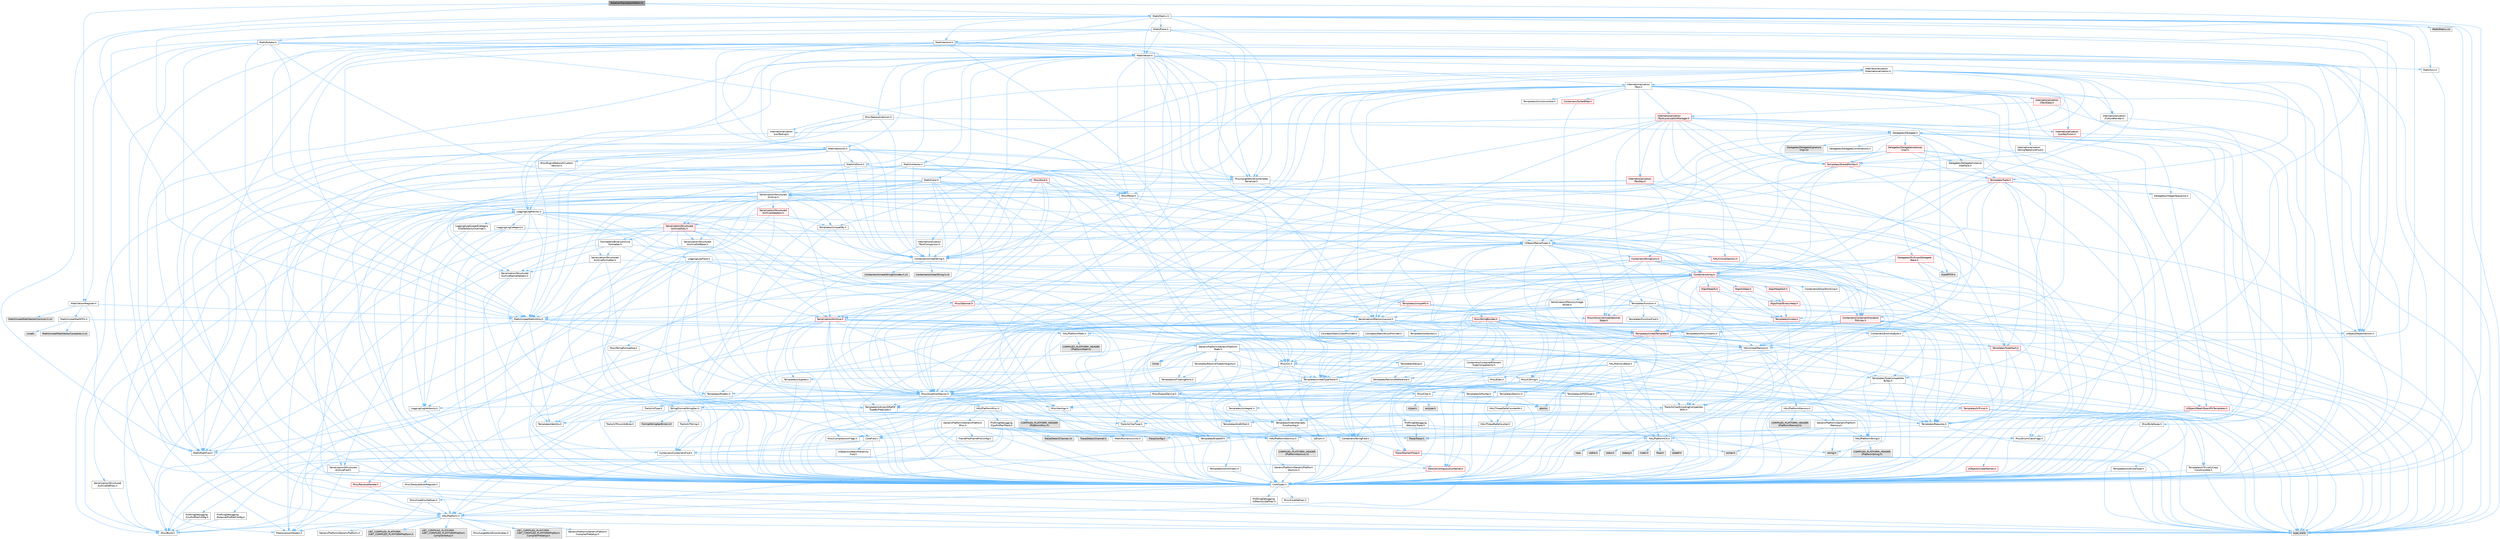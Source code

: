 digraph "RotationTranslationMatrix.h"
{
 // INTERACTIVE_SVG=YES
 // LATEX_PDF_SIZE
  bgcolor="transparent";
  edge [fontname=Helvetica,fontsize=10,labelfontname=Helvetica,labelfontsize=10];
  node [fontname=Helvetica,fontsize=10,shape=box,height=0.2,width=0.4];
  Node1 [id="Node000001",label="RotationTranslationMatrix.h",height=0.2,width=0.4,color="gray40", fillcolor="grey60", style="filled", fontcolor="black",tooltip=" "];
  Node1 -> Node2 [id="edge1_Node000001_Node000002",color="steelblue1",style="solid",tooltip=" "];
  Node2 [id="Node000002",label="CoreTypes.h",height=0.2,width=0.4,color="grey40", fillcolor="white", style="filled",URL="$dc/dec/CoreTypes_8h.html",tooltip=" "];
  Node2 -> Node3 [id="edge2_Node000002_Node000003",color="steelblue1",style="solid",tooltip=" "];
  Node3 [id="Node000003",label="HAL/Platform.h",height=0.2,width=0.4,color="grey40", fillcolor="white", style="filled",URL="$d9/dd0/Platform_8h.html",tooltip=" "];
  Node3 -> Node4 [id="edge3_Node000003_Node000004",color="steelblue1",style="solid",tooltip=" "];
  Node4 [id="Node000004",label="Misc/Build.h",height=0.2,width=0.4,color="grey40", fillcolor="white", style="filled",URL="$d3/dbb/Build_8h.html",tooltip=" "];
  Node3 -> Node5 [id="edge4_Node000003_Node000005",color="steelblue1",style="solid",tooltip=" "];
  Node5 [id="Node000005",label="Misc/LargeWorldCoordinates.h",height=0.2,width=0.4,color="grey40", fillcolor="white", style="filled",URL="$d2/dcb/LargeWorldCoordinates_8h.html",tooltip=" "];
  Node3 -> Node6 [id="edge5_Node000003_Node000006",color="steelblue1",style="solid",tooltip=" "];
  Node6 [id="Node000006",label="type_traits",height=0.2,width=0.4,color="grey60", fillcolor="#E0E0E0", style="filled",tooltip=" "];
  Node3 -> Node7 [id="edge6_Node000003_Node000007",color="steelblue1",style="solid",tooltip=" "];
  Node7 [id="Node000007",label="PreprocessorHelpers.h",height=0.2,width=0.4,color="grey40", fillcolor="white", style="filled",URL="$db/ddb/PreprocessorHelpers_8h.html",tooltip=" "];
  Node3 -> Node8 [id="edge7_Node000003_Node000008",color="steelblue1",style="solid",tooltip=" "];
  Node8 [id="Node000008",label="UBT_COMPILED_PLATFORM\l/UBT_COMPILED_PLATFORMPlatform\lCompilerPreSetup.h",height=0.2,width=0.4,color="grey60", fillcolor="#E0E0E0", style="filled",tooltip=" "];
  Node3 -> Node9 [id="edge8_Node000003_Node000009",color="steelblue1",style="solid",tooltip=" "];
  Node9 [id="Node000009",label="GenericPlatform/GenericPlatform\lCompilerPreSetup.h",height=0.2,width=0.4,color="grey40", fillcolor="white", style="filled",URL="$d9/dc8/GenericPlatformCompilerPreSetup_8h.html",tooltip=" "];
  Node3 -> Node10 [id="edge9_Node000003_Node000010",color="steelblue1",style="solid",tooltip=" "];
  Node10 [id="Node000010",label="GenericPlatform/GenericPlatform.h",height=0.2,width=0.4,color="grey40", fillcolor="white", style="filled",URL="$d6/d84/GenericPlatform_8h.html",tooltip=" "];
  Node3 -> Node11 [id="edge10_Node000003_Node000011",color="steelblue1",style="solid",tooltip=" "];
  Node11 [id="Node000011",label="UBT_COMPILED_PLATFORM\l/UBT_COMPILED_PLATFORMPlatform.h",height=0.2,width=0.4,color="grey60", fillcolor="#E0E0E0", style="filled",tooltip=" "];
  Node3 -> Node12 [id="edge11_Node000003_Node000012",color="steelblue1",style="solid",tooltip=" "];
  Node12 [id="Node000012",label="UBT_COMPILED_PLATFORM\l/UBT_COMPILED_PLATFORMPlatform\lCompilerSetup.h",height=0.2,width=0.4,color="grey60", fillcolor="#E0E0E0", style="filled",tooltip=" "];
  Node2 -> Node13 [id="edge12_Node000002_Node000013",color="steelblue1",style="solid",tooltip=" "];
  Node13 [id="Node000013",label="ProfilingDebugging\l/UMemoryDefines.h",height=0.2,width=0.4,color="grey40", fillcolor="white", style="filled",URL="$d2/da2/UMemoryDefines_8h.html",tooltip=" "];
  Node2 -> Node14 [id="edge13_Node000002_Node000014",color="steelblue1",style="solid",tooltip=" "];
  Node14 [id="Node000014",label="Misc/CoreMiscDefines.h",height=0.2,width=0.4,color="grey40", fillcolor="white", style="filled",URL="$da/d38/CoreMiscDefines_8h.html",tooltip=" "];
  Node14 -> Node3 [id="edge14_Node000014_Node000003",color="steelblue1",style="solid",tooltip=" "];
  Node14 -> Node7 [id="edge15_Node000014_Node000007",color="steelblue1",style="solid",tooltip=" "];
  Node2 -> Node15 [id="edge16_Node000002_Node000015",color="steelblue1",style="solid",tooltip=" "];
  Node15 [id="Node000015",label="Misc/CoreDefines.h",height=0.2,width=0.4,color="grey40", fillcolor="white", style="filled",URL="$d3/dd2/CoreDefines_8h.html",tooltip=" "];
  Node1 -> Node16 [id="edge17_Node000001_Node000016",color="steelblue1",style="solid",tooltip=" "];
  Node16 [id="Node000016",label="Math/UnrealMathUtility.h",height=0.2,width=0.4,color="grey40", fillcolor="white", style="filled",URL="$db/db8/UnrealMathUtility_8h.html",tooltip=" "];
  Node16 -> Node2 [id="edge18_Node000016_Node000002",color="steelblue1",style="solid",tooltip=" "];
  Node16 -> Node17 [id="edge19_Node000016_Node000017",color="steelblue1",style="solid",tooltip=" "];
  Node17 [id="Node000017",label="Misc/AssertionMacros.h",height=0.2,width=0.4,color="grey40", fillcolor="white", style="filled",URL="$d0/dfa/AssertionMacros_8h.html",tooltip=" "];
  Node17 -> Node2 [id="edge20_Node000017_Node000002",color="steelblue1",style="solid",tooltip=" "];
  Node17 -> Node3 [id="edge21_Node000017_Node000003",color="steelblue1",style="solid",tooltip=" "];
  Node17 -> Node18 [id="edge22_Node000017_Node000018",color="steelblue1",style="solid",tooltip=" "];
  Node18 [id="Node000018",label="HAL/PlatformMisc.h",height=0.2,width=0.4,color="grey40", fillcolor="white", style="filled",URL="$d0/df5/PlatformMisc_8h.html",tooltip=" "];
  Node18 -> Node2 [id="edge23_Node000018_Node000002",color="steelblue1",style="solid",tooltip=" "];
  Node18 -> Node19 [id="edge24_Node000018_Node000019",color="steelblue1",style="solid",tooltip=" "];
  Node19 [id="Node000019",label="GenericPlatform/GenericPlatform\lMisc.h",height=0.2,width=0.4,color="grey40", fillcolor="white", style="filled",URL="$db/d9a/GenericPlatformMisc_8h.html",tooltip=" "];
  Node19 -> Node20 [id="edge25_Node000019_Node000020",color="steelblue1",style="solid",tooltip=" "];
  Node20 [id="Node000020",label="Containers/StringFwd.h",height=0.2,width=0.4,color="grey40", fillcolor="white", style="filled",URL="$df/d37/StringFwd_8h.html",tooltip=" "];
  Node20 -> Node2 [id="edge26_Node000020_Node000002",color="steelblue1",style="solid",tooltip=" "];
  Node20 -> Node21 [id="edge27_Node000020_Node000021",color="steelblue1",style="solid",tooltip=" "];
  Node21 [id="Node000021",label="Traits/ElementType.h",height=0.2,width=0.4,color="red", fillcolor="#FFF0F0", style="filled",URL="$d5/d4f/ElementType_8h.html",tooltip=" "];
  Node21 -> Node3 [id="edge28_Node000021_Node000003",color="steelblue1",style="solid",tooltip=" "];
  Node21 -> Node6 [id="edge29_Node000021_Node000006",color="steelblue1",style="solid",tooltip=" "];
  Node20 -> Node23 [id="edge30_Node000020_Node000023",color="steelblue1",style="solid",tooltip=" "];
  Node23 [id="Node000023",label="Traits/IsContiguousContainer.h",height=0.2,width=0.4,color="red", fillcolor="#FFF0F0", style="filled",URL="$d5/d3c/IsContiguousContainer_8h.html",tooltip=" "];
  Node23 -> Node2 [id="edge31_Node000023_Node000002",color="steelblue1",style="solid",tooltip=" "];
  Node19 -> Node25 [id="edge32_Node000019_Node000025",color="steelblue1",style="solid",tooltip=" "];
  Node25 [id="Node000025",label="CoreFwd.h",height=0.2,width=0.4,color="grey40", fillcolor="white", style="filled",URL="$d1/d1e/CoreFwd_8h.html",tooltip=" "];
  Node25 -> Node2 [id="edge33_Node000025_Node000002",color="steelblue1",style="solid",tooltip=" "];
  Node25 -> Node26 [id="edge34_Node000025_Node000026",color="steelblue1",style="solid",tooltip=" "];
  Node26 [id="Node000026",label="Containers/ContainersFwd.h",height=0.2,width=0.4,color="grey40", fillcolor="white", style="filled",URL="$d4/d0a/ContainersFwd_8h.html",tooltip=" "];
  Node26 -> Node3 [id="edge35_Node000026_Node000003",color="steelblue1",style="solid",tooltip=" "];
  Node26 -> Node2 [id="edge36_Node000026_Node000002",color="steelblue1",style="solid",tooltip=" "];
  Node26 -> Node23 [id="edge37_Node000026_Node000023",color="steelblue1",style="solid",tooltip=" "];
  Node25 -> Node27 [id="edge38_Node000025_Node000027",color="steelblue1",style="solid",tooltip=" "];
  Node27 [id="Node000027",label="Math/MathFwd.h",height=0.2,width=0.4,color="grey40", fillcolor="white", style="filled",URL="$d2/d10/MathFwd_8h.html",tooltip=" "];
  Node27 -> Node3 [id="edge39_Node000027_Node000003",color="steelblue1",style="solid",tooltip=" "];
  Node25 -> Node28 [id="edge40_Node000025_Node000028",color="steelblue1",style="solid",tooltip=" "];
  Node28 [id="Node000028",label="UObject/UObjectHierarchy\lFwd.h",height=0.2,width=0.4,color="grey40", fillcolor="white", style="filled",URL="$d3/d13/UObjectHierarchyFwd_8h.html",tooltip=" "];
  Node19 -> Node2 [id="edge41_Node000019_Node000002",color="steelblue1",style="solid",tooltip=" "];
  Node19 -> Node29 [id="edge42_Node000019_Node000029",color="steelblue1",style="solid",tooltip=" "];
  Node29 [id="Node000029",label="FramePro/FrameProConfig.h",height=0.2,width=0.4,color="grey40", fillcolor="white", style="filled",URL="$d7/d90/FrameProConfig_8h.html",tooltip=" "];
  Node19 -> Node30 [id="edge43_Node000019_Node000030",color="steelblue1",style="solid",tooltip=" "];
  Node30 [id="Node000030",label="HAL/PlatformCrt.h",height=0.2,width=0.4,color="grey40", fillcolor="white", style="filled",URL="$d8/d75/PlatformCrt_8h.html",tooltip=" "];
  Node30 -> Node31 [id="edge44_Node000030_Node000031",color="steelblue1",style="solid",tooltip=" "];
  Node31 [id="Node000031",label="new",height=0.2,width=0.4,color="grey60", fillcolor="#E0E0E0", style="filled",tooltip=" "];
  Node30 -> Node32 [id="edge45_Node000030_Node000032",color="steelblue1",style="solid",tooltip=" "];
  Node32 [id="Node000032",label="wchar.h",height=0.2,width=0.4,color="grey60", fillcolor="#E0E0E0", style="filled",tooltip=" "];
  Node30 -> Node33 [id="edge46_Node000030_Node000033",color="steelblue1",style="solid",tooltip=" "];
  Node33 [id="Node000033",label="stddef.h",height=0.2,width=0.4,color="grey60", fillcolor="#E0E0E0", style="filled",tooltip=" "];
  Node30 -> Node34 [id="edge47_Node000030_Node000034",color="steelblue1",style="solid",tooltip=" "];
  Node34 [id="Node000034",label="stdlib.h",height=0.2,width=0.4,color="grey60", fillcolor="#E0E0E0", style="filled",tooltip=" "];
  Node30 -> Node35 [id="edge48_Node000030_Node000035",color="steelblue1",style="solid",tooltip=" "];
  Node35 [id="Node000035",label="stdio.h",height=0.2,width=0.4,color="grey60", fillcolor="#E0E0E0", style="filled",tooltip=" "];
  Node30 -> Node36 [id="edge49_Node000030_Node000036",color="steelblue1",style="solid",tooltip=" "];
  Node36 [id="Node000036",label="stdarg.h",height=0.2,width=0.4,color="grey60", fillcolor="#E0E0E0", style="filled",tooltip=" "];
  Node30 -> Node37 [id="edge50_Node000030_Node000037",color="steelblue1",style="solid",tooltip=" "];
  Node37 [id="Node000037",label="math.h",height=0.2,width=0.4,color="grey60", fillcolor="#E0E0E0", style="filled",tooltip=" "];
  Node30 -> Node38 [id="edge51_Node000030_Node000038",color="steelblue1",style="solid",tooltip=" "];
  Node38 [id="Node000038",label="float.h",height=0.2,width=0.4,color="grey60", fillcolor="#E0E0E0", style="filled",tooltip=" "];
  Node30 -> Node39 [id="edge52_Node000030_Node000039",color="steelblue1",style="solid",tooltip=" "];
  Node39 [id="Node000039",label="string.h",height=0.2,width=0.4,color="grey60", fillcolor="#E0E0E0", style="filled",tooltip=" "];
  Node19 -> Node40 [id="edge53_Node000019_Node000040",color="steelblue1",style="solid",tooltip=" "];
  Node40 [id="Node000040",label="Math/NumericLimits.h",height=0.2,width=0.4,color="grey40", fillcolor="white", style="filled",URL="$df/d1b/NumericLimits_8h.html",tooltip=" "];
  Node40 -> Node2 [id="edge54_Node000040_Node000002",color="steelblue1",style="solid",tooltip=" "];
  Node19 -> Node41 [id="edge55_Node000019_Node000041",color="steelblue1",style="solid",tooltip=" "];
  Node41 [id="Node000041",label="Misc/CompressionFlags.h",height=0.2,width=0.4,color="grey40", fillcolor="white", style="filled",URL="$d9/d76/CompressionFlags_8h.html",tooltip=" "];
  Node19 -> Node42 [id="edge56_Node000019_Node000042",color="steelblue1",style="solid",tooltip=" "];
  Node42 [id="Node000042",label="Misc/EnumClassFlags.h",height=0.2,width=0.4,color="grey40", fillcolor="white", style="filled",URL="$d8/de7/EnumClassFlags_8h.html",tooltip=" "];
  Node19 -> Node43 [id="edge57_Node000019_Node000043",color="steelblue1",style="solid",tooltip=" "];
  Node43 [id="Node000043",label="ProfilingDebugging\l/CsvProfilerConfig.h",height=0.2,width=0.4,color="grey40", fillcolor="white", style="filled",URL="$d3/d88/CsvProfilerConfig_8h.html",tooltip=" "];
  Node43 -> Node4 [id="edge58_Node000043_Node000004",color="steelblue1",style="solid",tooltip=" "];
  Node19 -> Node44 [id="edge59_Node000019_Node000044",color="steelblue1",style="solid",tooltip=" "];
  Node44 [id="Node000044",label="ProfilingDebugging\l/ExternalProfilerConfig.h",height=0.2,width=0.4,color="grey40", fillcolor="white", style="filled",URL="$d3/dbb/ExternalProfilerConfig_8h.html",tooltip=" "];
  Node44 -> Node4 [id="edge60_Node000044_Node000004",color="steelblue1",style="solid",tooltip=" "];
  Node18 -> Node45 [id="edge61_Node000018_Node000045",color="steelblue1",style="solid",tooltip=" "];
  Node45 [id="Node000045",label="COMPILED_PLATFORM_HEADER\l(PlatformMisc.h)",height=0.2,width=0.4,color="grey60", fillcolor="#E0E0E0", style="filled",tooltip=" "];
  Node18 -> Node46 [id="edge62_Node000018_Node000046",color="steelblue1",style="solid",tooltip=" "];
  Node46 [id="Node000046",label="ProfilingDebugging\l/CpuProfilerTrace.h",height=0.2,width=0.4,color="grey40", fillcolor="white", style="filled",URL="$da/dcb/CpuProfilerTrace_8h.html",tooltip=" "];
  Node46 -> Node2 [id="edge63_Node000046_Node000002",color="steelblue1",style="solid",tooltip=" "];
  Node46 -> Node26 [id="edge64_Node000046_Node000026",color="steelblue1",style="solid",tooltip=" "];
  Node46 -> Node47 [id="edge65_Node000046_Node000047",color="steelblue1",style="solid",tooltip=" "];
  Node47 [id="Node000047",label="HAL/PlatformAtomics.h",height=0.2,width=0.4,color="grey40", fillcolor="white", style="filled",URL="$d3/d36/PlatformAtomics_8h.html",tooltip=" "];
  Node47 -> Node2 [id="edge66_Node000047_Node000002",color="steelblue1",style="solid",tooltip=" "];
  Node47 -> Node48 [id="edge67_Node000047_Node000048",color="steelblue1",style="solid",tooltip=" "];
  Node48 [id="Node000048",label="GenericPlatform/GenericPlatform\lAtomics.h",height=0.2,width=0.4,color="grey40", fillcolor="white", style="filled",URL="$da/d72/GenericPlatformAtomics_8h.html",tooltip=" "];
  Node48 -> Node2 [id="edge68_Node000048_Node000002",color="steelblue1",style="solid",tooltip=" "];
  Node47 -> Node49 [id="edge69_Node000047_Node000049",color="steelblue1",style="solid",tooltip=" "];
  Node49 [id="Node000049",label="COMPILED_PLATFORM_HEADER\l(PlatformAtomics.h)",height=0.2,width=0.4,color="grey60", fillcolor="#E0E0E0", style="filled",tooltip=" "];
  Node46 -> Node7 [id="edge70_Node000046_Node000007",color="steelblue1",style="solid",tooltip=" "];
  Node46 -> Node4 [id="edge71_Node000046_Node000004",color="steelblue1",style="solid",tooltip=" "];
  Node46 -> Node50 [id="edge72_Node000046_Node000050",color="steelblue1",style="solid",tooltip=" "];
  Node50 [id="Node000050",label="Trace/Config.h",height=0.2,width=0.4,color="grey60", fillcolor="#E0E0E0", style="filled",tooltip=" "];
  Node46 -> Node51 [id="edge73_Node000046_Node000051",color="steelblue1",style="solid",tooltip=" "];
  Node51 [id="Node000051",label="Trace/Detail/Channel.h",height=0.2,width=0.4,color="grey60", fillcolor="#E0E0E0", style="filled",tooltip=" "];
  Node46 -> Node52 [id="edge74_Node000046_Node000052",color="steelblue1",style="solid",tooltip=" "];
  Node52 [id="Node000052",label="Trace/Detail/Channel.inl",height=0.2,width=0.4,color="grey60", fillcolor="#E0E0E0", style="filled",tooltip=" "];
  Node46 -> Node53 [id="edge75_Node000046_Node000053",color="steelblue1",style="solid",tooltip=" "];
  Node53 [id="Node000053",label="Trace/Trace.h",height=0.2,width=0.4,color="grey60", fillcolor="#E0E0E0", style="filled",tooltip=" "];
  Node17 -> Node7 [id="edge76_Node000017_Node000007",color="steelblue1",style="solid",tooltip=" "];
  Node17 -> Node54 [id="edge77_Node000017_Node000054",color="steelblue1",style="solid",tooltip=" "];
  Node54 [id="Node000054",label="Templates/EnableIf.h",height=0.2,width=0.4,color="grey40", fillcolor="white", style="filled",URL="$d7/d60/EnableIf_8h.html",tooltip=" "];
  Node54 -> Node2 [id="edge78_Node000054_Node000002",color="steelblue1",style="solid",tooltip=" "];
  Node17 -> Node55 [id="edge79_Node000017_Node000055",color="steelblue1",style="solid",tooltip=" "];
  Node55 [id="Node000055",label="Templates/IsArrayOrRefOf\lTypeByPredicate.h",height=0.2,width=0.4,color="grey40", fillcolor="white", style="filled",URL="$d6/da1/IsArrayOrRefOfTypeByPredicate_8h.html",tooltip=" "];
  Node55 -> Node2 [id="edge80_Node000055_Node000002",color="steelblue1",style="solid",tooltip=" "];
  Node17 -> Node56 [id="edge81_Node000017_Node000056",color="steelblue1",style="solid",tooltip=" "];
  Node56 [id="Node000056",label="Templates/IsValidVariadic\lFunctionArg.h",height=0.2,width=0.4,color="grey40", fillcolor="white", style="filled",URL="$d0/dc8/IsValidVariadicFunctionArg_8h.html",tooltip=" "];
  Node56 -> Node2 [id="edge82_Node000056_Node000002",color="steelblue1",style="solid",tooltip=" "];
  Node56 -> Node57 [id="edge83_Node000056_Node000057",color="steelblue1",style="solid",tooltip=" "];
  Node57 [id="Node000057",label="IsEnum.h",height=0.2,width=0.4,color="grey40", fillcolor="white", style="filled",URL="$d4/de5/IsEnum_8h.html",tooltip=" "];
  Node56 -> Node6 [id="edge84_Node000056_Node000006",color="steelblue1",style="solid",tooltip=" "];
  Node17 -> Node58 [id="edge85_Node000017_Node000058",color="steelblue1",style="solid",tooltip=" "];
  Node58 [id="Node000058",label="Traits/IsCharEncodingCompatible\lWith.h",height=0.2,width=0.4,color="grey40", fillcolor="white", style="filled",URL="$df/dd1/IsCharEncodingCompatibleWith_8h.html",tooltip=" "];
  Node58 -> Node6 [id="edge86_Node000058_Node000006",color="steelblue1",style="solid",tooltip=" "];
  Node58 -> Node59 [id="edge87_Node000058_Node000059",color="steelblue1",style="solid",tooltip=" "];
  Node59 [id="Node000059",label="Traits/IsCharType.h",height=0.2,width=0.4,color="grey40", fillcolor="white", style="filled",URL="$db/d51/IsCharType_8h.html",tooltip=" "];
  Node59 -> Node2 [id="edge88_Node000059_Node000002",color="steelblue1",style="solid",tooltip=" "];
  Node17 -> Node60 [id="edge89_Node000017_Node000060",color="steelblue1",style="solid",tooltip=" "];
  Node60 [id="Node000060",label="Misc/VarArgs.h",height=0.2,width=0.4,color="grey40", fillcolor="white", style="filled",URL="$d5/d6f/VarArgs_8h.html",tooltip=" "];
  Node60 -> Node2 [id="edge90_Node000060_Node000002",color="steelblue1",style="solid",tooltip=" "];
  Node17 -> Node61 [id="edge91_Node000017_Node000061",color="steelblue1",style="solid",tooltip=" "];
  Node61 [id="Node000061",label="String/FormatStringSan.h",height=0.2,width=0.4,color="grey40", fillcolor="white", style="filled",URL="$d3/d8b/FormatStringSan_8h.html",tooltip=" "];
  Node61 -> Node6 [id="edge92_Node000061_Node000006",color="steelblue1",style="solid",tooltip=" "];
  Node61 -> Node2 [id="edge93_Node000061_Node000002",color="steelblue1",style="solid",tooltip=" "];
  Node61 -> Node62 [id="edge94_Node000061_Node000062",color="steelblue1",style="solid",tooltip=" "];
  Node62 [id="Node000062",label="Templates/Requires.h",height=0.2,width=0.4,color="grey40", fillcolor="white", style="filled",URL="$dc/d96/Requires_8h.html",tooltip=" "];
  Node62 -> Node54 [id="edge95_Node000062_Node000054",color="steelblue1",style="solid",tooltip=" "];
  Node62 -> Node6 [id="edge96_Node000062_Node000006",color="steelblue1",style="solid",tooltip=" "];
  Node61 -> Node63 [id="edge97_Node000061_Node000063",color="steelblue1",style="solid",tooltip=" "];
  Node63 [id="Node000063",label="Templates/Identity.h",height=0.2,width=0.4,color="grey40", fillcolor="white", style="filled",URL="$d0/dd5/Identity_8h.html",tooltip=" "];
  Node61 -> Node56 [id="edge98_Node000061_Node000056",color="steelblue1",style="solid",tooltip=" "];
  Node61 -> Node59 [id="edge99_Node000061_Node000059",color="steelblue1",style="solid",tooltip=" "];
  Node61 -> Node64 [id="edge100_Node000061_Node000064",color="steelblue1",style="solid",tooltip=" "];
  Node64 [id="Node000064",label="Traits/IsTEnumAsByte.h",height=0.2,width=0.4,color="grey40", fillcolor="white", style="filled",URL="$d1/de6/IsTEnumAsByte_8h.html",tooltip=" "];
  Node61 -> Node65 [id="edge101_Node000061_Node000065",color="steelblue1",style="solid",tooltip=" "];
  Node65 [id="Node000065",label="Traits/IsTString.h",height=0.2,width=0.4,color="grey40", fillcolor="white", style="filled",URL="$d0/df8/IsTString_8h.html",tooltip=" "];
  Node65 -> Node26 [id="edge102_Node000065_Node000026",color="steelblue1",style="solid",tooltip=" "];
  Node61 -> Node26 [id="edge103_Node000061_Node000026",color="steelblue1",style="solid",tooltip=" "];
  Node61 -> Node66 [id="edge104_Node000061_Node000066",color="steelblue1",style="solid",tooltip=" "];
  Node66 [id="Node000066",label="FormatStringSanErrors.inl",height=0.2,width=0.4,color="grey60", fillcolor="#E0E0E0", style="filled",tooltip=" "];
  Node17 -> Node67 [id="edge105_Node000017_Node000067",color="steelblue1",style="solid",tooltip=" "];
  Node67 [id="Node000067",label="atomic",height=0.2,width=0.4,color="grey60", fillcolor="#E0E0E0", style="filled",tooltip=" "];
  Node16 -> Node68 [id="edge106_Node000016_Node000068",color="steelblue1",style="solid",tooltip=" "];
  Node68 [id="Node000068",label="HAL/PlatformMath.h",height=0.2,width=0.4,color="grey40", fillcolor="white", style="filled",URL="$dc/d53/PlatformMath_8h.html",tooltip=" "];
  Node68 -> Node2 [id="edge107_Node000068_Node000002",color="steelblue1",style="solid",tooltip=" "];
  Node68 -> Node69 [id="edge108_Node000068_Node000069",color="steelblue1",style="solid",tooltip=" "];
  Node69 [id="Node000069",label="GenericPlatform/GenericPlatform\lMath.h",height=0.2,width=0.4,color="grey40", fillcolor="white", style="filled",URL="$d5/d79/GenericPlatformMath_8h.html",tooltip=" "];
  Node69 -> Node2 [id="edge109_Node000069_Node000002",color="steelblue1",style="solid",tooltip=" "];
  Node69 -> Node26 [id="edge110_Node000069_Node000026",color="steelblue1",style="solid",tooltip=" "];
  Node69 -> Node30 [id="edge111_Node000069_Node000030",color="steelblue1",style="solid",tooltip=" "];
  Node69 -> Node70 [id="edge112_Node000069_Node000070",color="steelblue1",style="solid",tooltip=" "];
  Node70 [id="Node000070",label="Templates/AndOrNot.h",height=0.2,width=0.4,color="grey40", fillcolor="white", style="filled",URL="$db/d0a/AndOrNot_8h.html",tooltip=" "];
  Node70 -> Node2 [id="edge113_Node000070_Node000002",color="steelblue1",style="solid",tooltip=" "];
  Node69 -> Node71 [id="edge114_Node000069_Node000071",color="steelblue1",style="solid",tooltip=" "];
  Node71 [id="Node000071",label="Templates/Decay.h",height=0.2,width=0.4,color="grey40", fillcolor="white", style="filled",URL="$dd/d0f/Decay_8h.html",tooltip=" "];
  Node71 -> Node2 [id="edge115_Node000071_Node000002",color="steelblue1",style="solid",tooltip=" "];
  Node71 -> Node72 [id="edge116_Node000071_Node000072",color="steelblue1",style="solid",tooltip=" "];
  Node72 [id="Node000072",label="Templates/RemoveReference.h",height=0.2,width=0.4,color="grey40", fillcolor="white", style="filled",URL="$da/dbe/RemoveReference_8h.html",tooltip=" "];
  Node72 -> Node2 [id="edge117_Node000072_Node000002",color="steelblue1",style="solid",tooltip=" "];
  Node71 -> Node6 [id="edge118_Node000071_Node000006",color="steelblue1",style="solid",tooltip=" "];
  Node69 -> Node73 [id="edge119_Node000069_Node000073",color="steelblue1",style="solid",tooltip=" "];
  Node73 [id="Node000073",label="Templates/IsFloatingPoint.h",height=0.2,width=0.4,color="grey40", fillcolor="white", style="filled",URL="$d3/d11/IsFloatingPoint_8h.html",tooltip=" "];
  Node73 -> Node2 [id="edge120_Node000073_Node000002",color="steelblue1",style="solid",tooltip=" "];
  Node69 -> Node74 [id="edge121_Node000069_Node000074",color="steelblue1",style="solid",tooltip=" "];
  Node74 [id="Node000074",label="Templates/UnrealTypeTraits.h",height=0.2,width=0.4,color="grey40", fillcolor="white", style="filled",URL="$d2/d2d/UnrealTypeTraits_8h.html",tooltip=" "];
  Node74 -> Node2 [id="edge122_Node000074_Node000002",color="steelblue1",style="solid",tooltip=" "];
  Node74 -> Node75 [id="edge123_Node000074_Node000075",color="steelblue1",style="solid",tooltip=" "];
  Node75 [id="Node000075",label="Templates/IsPointer.h",height=0.2,width=0.4,color="grey40", fillcolor="white", style="filled",URL="$d7/d05/IsPointer_8h.html",tooltip=" "];
  Node75 -> Node2 [id="edge124_Node000075_Node000002",color="steelblue1",style="solid",tooltip=" "];
  Node74 -> Node17 [id="edge125_Node000074_Node000017",color="steelblue1",style="solid",tooltip=" "];
  Node74 -> Node70 [id="edge126_Node000074_Node000070",color="steelblue1",style="solid",tooltip=" "];
  Node74 -> Node54 [id="edge127_Node000074_Node000054",color="steelblue1",style="solid",tooltip=" "];
  Node74 -> Node76 [id="edge128_Node000074_Node000076",color="steelblue1",style="solid",tooltip=" "];
  Node76 [id="Node000076",label="Templates/IsArithmetic.h",height=0.2,width=0.4,color="grey40", fillcolor="white", style="filled",URL="$d2/d5d/IsArithmetic_8h.html",tooltip=" "];
  Node76 -> Node2 [id="edge129_Node000076_Node000002",color="steelblue1",style="solid",tooltip=" "];
  Node74 -> Node57 [id="edge130_Node000074_Node000057",color="steelblue1",style="solid",tooltip=" "];
  Node74 -> Node77 [id="edge131_Node000074_Node000077",color="steelblue1",style="solid",tooltip=" "];
  Node77 [id="Node000077",label="Templates/Models.h",height=0.2,width=0.4,color="grey40", fillcolor="white", style="filled",URL="$d3/d0c/Models_8h.html",tooltip=" "];
  Node77 -> Node63 [id="edge132_Node000077_Node000063",color="steelblue1",style="solid",tooltip=" "];
  Node74 -> Node78 [id="edge133_Node000074_Node000078",color="steelblue1",style="solid",tooltip=" "];
  Node78 [id="Node000078",label="Templates/IsPODType.h",height=0.2,width=0.4,color="grey40", fillcolor="white", style="filled",URL="$d7/db1/IsPODType_8h.html",tooltip=" "];
  Node78 -> Node2 [id="edge134_Node000078_Node000002",color="steelblue1",style="solid",tooltip=" "];
  Node74 -> Node79 [id="edge135_Node000074_Node000079",color="steelblue1",style="solid",tooltip=" "];
  Node79 [id="Node000079",label="Templates/IsUECoreType.h",height=0.2,width=0.4,color="grey40", fillcolor="white", style="filled",URL="$d1/db8/IsUECoreType_8h.html",tooltip=" "];
  Node79 -> Node2 [id="edge136_Node000079_Node000002",color="steelblue1",style="solid",tooltip=" "];
  Node79 -> Node6 [id="edge137_Node000079_Node000006",color="steelblue1",style="solid",tooltip=" "];
  Node74 -> Node80 [id="edge138_Node000074_Node000080",color="steelblue1",style="solid",tooltip=" "];
  Node80 [id="Node000080",label="Templates/IsTriviallyCopy\lConstructible.h",height=0.2,width=0.4,color="grey40", fillcolor="white", style="filled",URL="$d3/d78/IsTriviallyCopyConstructible_8h.html",tooltip=" "];
  Node80 -> Node2 [id="edge139_Node000080_Node000002",color="steelblue1",style="solid",tooltip=" "];
  Node80 -> Node6 [id="edge140_Node000080_Node000006",color="steelblue1",style="solid",tooltip=" "];
  Node69 -> Node62 [id="edge141_Node000069_Node000062",color="steelblue1",style="solid",tooltip=" "];
  Node69 -> Node81 [id="edge142_Node000069_Node000081",color="steelblue1",style="solid",tooltip=" "];
  Node81 [id="Node000081",label="Templates/ResolveTypeAmbiguity.h",height=0.2,width=0.4,color="grey40", fillcolor="white", style="filled",URL="$df/d1f/ResolveTypeAmbiguity_8h.html",tooltip=" "];
  Node81 -> Node2 [id="edge143_Node000081_Node000002",color="steelblue1",style="solid",tooltip=" "];
  Node81 -> Node73 [id="edge144_Node000081_Node000073",color="steelblue1",style="solid",tooltip=" "];
  Node81 -> Node74 [id="edge145_Node000081_Node000074",color="steelblue1",style="solid",tooltip=" "];
  Node81 -> Node82 [id="edge146_Node000081_Node000082",color="steelblue1",style="solid",tooltip=" "];
  Node82 [id="Node000082",label="Templates/IsSigned.h",height=0.2,width=0.4,color="grey40", fillcolor="white", style="filled",URL="$d8/dd8/IsSigned_8h.html",tooltip=" "];
  Node82 -> Node2 [id="edge147_Node000082_Node000002",color="steelblue1",style="solid",tooltip=" "];
  Node81 -> Node83 [id="edge148_Node000081_Node000083",color="steelblue1",style="solid",tooltip=" "];
  Node83 [id="Node000083",label="Templates/IsIntegral.h",height=0.2,width=0.4,color="grey40", fillcolor="white", style="filled",URL="$da/d64/IsIntegral_8h.html",tooltip=" "];
  Node83 -> Node2 [id="edge149_Node000083_Node000002",color="steelblue1",style="solid",tooltip=" "];
  Node81 -> Node62 [id="edge150_Node000081_Node000062",color="steelblue1",style="solid",tooltip=" "];
  Node69 -> Node84 [id="edge151_Node000069_Node000084",color="steelblue1",style="solid",tooltip=" "];
  Node84 [id="Node000084",label="Templates/TypeCompatible\lBytes.h",height=0.2,width=0.4,color="grey40", fillcolor="white", style="filled",URL="$df/d0a/TypeCompatibleBytes_8h.html",tooltip=" "];
  Node84 -> Node2 [id="edge152_Node000084_Node000002",color="steelblue1",style="solid",tooltip=" "];
  Node84 -> Node39 [id="edge153_Node000084_Node000039",color="steelblue1",style="solid",tooltip=" "];
  Node84 -> Node31 [id="edge154_Node000084_Node000031",color="steelblue1",style="solid",tooltip=" "];
  Node84 -> Node6 [id="edge155_Node000084_Node000006",color="steelblue1",style="solid",tooltip=" "];
  Node69 -> Node85 [id="edge156_Node000069_Node000085",color="steelblue1",style="solid",tooltip=" "];
  Node85 [id="Node000085",label="limits",height=0.2,width=0.4,color="grey60", fillcolor="#E0E0E0", style="filled",tooltip=" "];
  Node69 -> Node6 [id="edge157_Node000069_Node000006",color="steelblue1",style="solid",tooltip=" "];
  Node68 -> Node86 [id="edge158_Node000068_Node000086",color="steelblue1",style="solid",tooltip=" "];
  Node86 [id="Node000086",label="COMPILED_PLATFORM_HEADER\l(PlatformMath.h)",height=0.2,width=0.4,color="grey60", fillcolor="#E0E0E0", style="filled",tooltip=" "];
  Node16 -> Node27 [id="edge159_Node000016_Node000027",color="steelblue1",style="solid",tooltip=" "];
  Node16 -> Node63 [id="edge160_Node000016_Node000063",color="steelblue1",style="solid",tooltip=" "];
  Node16 -> Node62 [id="edge161_Node000016_Node000062",color="steelblue1",style="solid",tooltip=" "];
  Node1 -> Node87 [id="edge162_Node000001_Node000087",color="steelblue1",style="solid",tooltip=" "];
  Node87 [id="Node000087",label="Math/VectorRegister.h",height=0.2,width=0.4,color="grey40", fillcolor="white", style="filled",URL="$da/d8b/VectorRegister_8h.html",tooltip=" "];
  Node87 -> Node2 [id="edge163_Node000087_Node000002",color="steelblue1",style="solid",tooltip=" "];
  Node87 -> Node16 [id="edge164_Node000087_Node000016",color="steelblue1",style="solid",tooltip=" "];
  Node87 -> Node88 [id="edge165_Node000087_Node000088",color="steelblue1",style="solid",tooltip=" "];
  Node88 [id="Node000088",label="Math/UnrealMathFPU.h",height=0.2,width=0.4,color="grey40", fillcolor="white", style="filled",URL="$dd/d4d/UnrealMathFPU_8h.html",tooltip=" "];
  Node88 -> Node89 [id="edge166_Node000088_Node000089",color="steelblue1",style="solid",tooltip=" "];
  Node89 [id="Node000089",label="HAL/UnrealMemory.h",height=0.2,width=0.4,color="grey40", fillcolor="white", style="filled",URL="$d9/d96/UnrealMemory_8h.html",tooltip=" "];
  Node89 -> Node2 [id="edge167_Node000089_Node000002",color="steelblue1",style="solid",tooltip=" "];
  Node89 -> Node90 [id="edge168_Node000089_Node000090",color="steelblue1",style="solid",tooltip=" "];
  Node90 [id="Node000090",label="GenericPlatform/GenericPlatform\lMemory.h",height=0.2,width=0.4,color="grey40", fillcolor="white", style="filled",URL="$dd/d22/GenericPlatformMemory_8h.html",tooltip=" "];
  Node90 -> Node25 [id="edge169_Node000090_Node000025",color="steelblue1",style="solid",tooltip=" "];
  Node90 -> Node2 [id="edge170_Node000090_Node000002",color="steelblue1",style="solid",tooltip=" "];
  Node90 -> Node91 [id="edge171_Node000090_Node000091",color="steelblue1",style="solid",tooltip=" "];
  Node91 [id="Node000091",label="HAL/PlatformString.h",height=0.2,width=0.4,color="grey40", fillcolor="white", style="filled",URL="$db/db5/PlatformString_8h.html",tooltip=" "];
  Node91 -> Node2 [id="edge172_Node000091_Node000002",color="steelblue1",style="solid",tooltip=" "];
  Node91 -> Node92 [id="edge173_Node000091_Node000092",color="steelblue1",style="solid",tooltip=" "];
  Node92 [id="Node000092",label="COMPILED_PLATFORM_HEADER\l(PlatformString.h)",height=0.2,width=0.4,color="grey60", fillcolor="#E0E0E0", style="filled",tooltip=" "];
  Node90 -> Node39 [id="edge174_Node000090_Node000039",color="steelblue1",style="solid",tooltip=" "];
  Node90 -> Node32 [id="edge175_Node000090_Node000032",color="steelblue1",style="solid",tooltip=" "];
  Node89 -> Node93 [id="edge176_Node000089_Node000093",color="steelblue1",style="solid",tooltip=" "];
  Node93 [id="Node000093",label="HAL/MemoryBase.h",height=0.2,width=0.4,color="grey40", fillcolor="white", style="filled",URL="$d6/d9f/MemoryBase_8h.html",tooltip=" "];
  Node93 -> Node2 [id="edge177_Node000093_Node000002",color="steelblue1",style="solid",tooltip=" "];
  Node93 -> Node47 [id="edge178_Node000093_Node000047",color="steelblue1",style="solid",tooltip=" "];
  Node93 -> Node30 [id="edge179_Node000093_Node000030",color="steelblue1",style="solid",tooltip=" "];
  Node93 -> Node94 [id="edge180_Node000093_Node000094",color="steelblue1",style="solid",tooltip=" "];
  Node94 [id="Node000094",label="Misc/Exec.h",height=0.2,width=0.4,color="grey40", fillcolor="white", style="filled",URL="$de/ddb/Exec_8h.html",tooltip=" "];
  Node94 -> Node2 [id="edge181_Node000094_Node000002",color="steelblue1",style="solid",tooltip=" "];
  Node94 -> Node17 [id="edge182_Node000094_Node000017",color="steelblue1",style="solid",tooltip=" "];
  Node93 -> Node95 [id="edge183_Node000093_Node000095",color="steelblue1",style="solid",tooltip=" "];
  Node95 [id="Node000095",label="Misc/OutputDevice.h",height=0.2,width=0.4,color="grey40", fillcolor="white", style="filled",URL="$d7/d32/OutputDevice_8h.html",tooltip=" "];
  Node95 -> Node25 [id="edge184_Node000095_Node000025",color="steelblue1",style="solid",tooltip=" "];
  Node95 -> Node2 [id="edge185_Node000095_Node000002",color="steelblue1",style="solid",tooltip=" "];
  Node95 -> Node96 [id="edge186_Node000095_Node000096",color="steelblue1",style="solid",tooltip=" "];
  Node96 [id="Node000096",label="Logging/LogVerbosity.h",height=0.2,width=0.4,color="grey40", fillcolor="white", style="filled",URL="$d2/d8f/LogVerbosity_8h.html",tooltip=" "];
  Node96 -> Node2 [id="edge187_Node000096_Node000002",color="steelblue1",style="solid",tooltip=" "];
  Node95 -> Node60 [id="edge188_Node000095_Node000060",color="steelblue1",style="solid",tooltip=" "];
  Node95 -> Node55 [id="edge189_Node000095_Node000055",color="steelblue1",style="solid",tooltip=" "];
  Node95 -> Node56 [id="edge190_Node000095_Node000056",color="steelblue1",style="solid",tooltip=" "];
  Node95 -> Node58 [id="edge191_Node000095_Node000058",color="steelblue1",style="solid",tooltip=" "];
  Node93 -> Node97 [id="edge192_Node000093_Node000097",color="steelblue1",style="solid",tooltip=" "];
  Node97 [id="Node000097",label="Templates/Atomic.h",height=0.2,width=0.4,color="grey40", fillcolor="white", style="filled",URL="$d3/d91/Atomic_8h.html",tooltip=" "];
  Node97 -> Node98 [id="edge193_Node000097_Node000098",color="steelblue1",style="solid",tooltip=" "];
  Node98 [id="Node000098",label="HAL/ThreadSafeCounter.h",height=0.2,width=0.4,color="grey40", fillcolor="white", style="filled",URL="$dc/dc9/ThreadSafeCounter_8h.html",tooltip=" "];
  Node98 -> Node2 [id="edge194_Node000098_Node000002",color="steelblue1",style="solid",tooltip=" "];
  Node98 -> Node47 [id="edge195_Node000098_Node000047",color="steelblue1",style="solid",tooltip=" "];
  Node97 -> Node99 [id="edge196_Node000097_Node000099",color="steelblue1",style="solid",tooltip=" "];
  Node99 [id="Node000099",label="HAL/ThreadSafeCounter64.h",height=0.2,width=0.4,color="grey40", fillcolor="white", style="filled",URL="$d0/d12/ThreadSafeCounter64_8h.html",tooltip=" "];
  Node99 -> Node2 [id="edge197_Node000099_Node000002",color="steelblue1",style="solid",tooltip=" "];
  Node99 -> Node98 [id="edge198_Node000099_Node000098",color="steelblue1",style="solid",tooltip=" "];
  Node97 -> Node83 [id="edge199_Node000097_Node000083",color="steelblue1",style="solid",tooltip=" "];
  Node97 -> Node100 [id="edge200_Node000097_Node000100",color="steelblue1",style="solid",tooltip=" "];
  Node100 [id="Node000100",label="Templates/IsTrivial.h",height=0.2,width=0.4,color="red", fillcolor="#FFF0F0", style="filled",URL="$da/d4c/IsTrivial_8h.html",tooltip=" "];
  Node100 -> Node70 [id="edge201_Node000100_Node000070",color="steelblue1",style="solid",tooltip=" "];
  Node100 -> Node80 [id="edge202_Node000100_Node000080",color="steelblue1",style="solid",tooltip=" "];
  Node100 -> Node6 [id="edge203_Node000100_Node000006",color="steelblue1",style="solid",tooltip=" "];
  Node97 -> Node102 [id="edge204_Node000097_Node000102",color="steelblue1",style="solid",tooltip=" "];
  Node102 [id="Node000102",label="Traits/IntType.h",height=0.2,width=0.4,color="grey40", fillcolor="white", style="filled",URL="$d7/deb/IntType_8h.html",tooltip=" "];
  Node102 -> Node3 [id="edge205_Node000102_Node000003",color="steelblue1",style="solid",tooltip=" "];
  Node97 -> Node67 [id="edge206_Node000097_Node000067",color="steelblue1",style="solid",tooltip=" "];
  Node89 -> Node103 [id="edge207_Node000089_Node000103",color="steelblue1",style="solid",tooltip=" "];
  Node103 [id="Node000103",label="HAL/PlatformMemory.h",height=0.2,width=0.4,color="grey40", fillcolor="white", style="filled",URL="$de/d68/PlatformMemory_8h.html",tooltip=" "];
  Node103 -> Node2 [id="edge208_Node000103_Node000002",color="steelblue1",style="solid",tooltip=" "];
  Node103 -> Node90 [id="edge209_Node000103_Node000090",color="steelblue1",style="solid",tooltip=" "];
  Node103 -> Node104 [id="edge210_Node000103_Node000104",color="steelblue1",style="solid",tooltip=" "];
  Node104 [id="Node000104",label="COMPILED_PLATFORM_HEADER\l(PlatformMemory.h)",height=0.2,width=0.4,color="grey60", fillcolor="#E0E0E0", style="filled",tooltip=" "];
  Node89 -> Node105 [id="edge211_Node000089_Node000105",color="steelblue1",style="solid",tooltip=" "];
  Node105 [id="Node000105",label="ProfilingDebugging\l/MemoryTrace.h",height=0.2,width=0.4,color="grey40", fillcolor="white", style="filled",URL="$da/dd7/MemoryTrace_8h.html",tooltip=" "];
  Node105 -> Node3 [id="edge212_Node000105_Node000003",color="steelblue1",style="solid",tooltip=" "];
  Node105 -> Node42 [id="edge213_Node000105_Node000042",color="steelblue1",style="solid",tooltip=" "];
  Node105 -> Node50 [id="edge214_Node000105_Node000050",color="steelblue1",style="solid",tooltip=" "];
  Node105 -> Node53 [id="edge215_Node000105_Node000053",color="steelblue1",style="solid",tooltip=" "];
  Node89 -> Node75 [id="edge216_Node000089_Node000075",color="steelblue1",style="solid",tooltip=" "];
  Node88 -> Node106 [id="edge217_Node000088_Node000106",color="steelblue1",style="solid",tooltip=" "];
  Node106 [id="Node000106",label="cmath",height=0.2,width=0.4,color="grey60", fillcolor="#E0E0E0", style="filled",tooltip=" "];
  Node88 -> Node107 [id="edge218_Node000088_Node000107",color="steelblue1",style="solid",tooltip=" "];
  Node107 [id="Node000107",label="Math/UnrealMathVectorConstants.h.inl",height=0.2,width=0.4,color="grey60", fillcolor="#E0E0E0", style="filled",tooltip=" "];
  Node87 -> Node108 [id="edge219_Node000087_Node000108",color="steelblue1",style="solid",tooltip=" "];
  Node108 [id="Node000108",label="Math/UnrealMathVectorCommon.h.inl",height=0.2,width=0.4,color="grey60", fillcolor="#E0E0E0", style="filled",tooltip=" "];
  Node1 -> Node109 [id="edge220_Node000001_Node000109",color="steelblue1",style="solid",tooltip=" "];
  Node109 [id="Node000109",label="Math/Matrix.h",height=0.2,width=0.4,color="grey40", fillcolor="white", style="filled",URL="$d3/db1/Matrix_8h.html",tooltip=" "];
  Node109 -> Node2 [id="edge221_Node000109_Node000002",color="steelblue1",style="solid",tooltip=" "];
  Node109 -> Node89 [id="edge222_Node000109_Node000089",color="steelblue1",style="solid",tooltip=" "];
  Node109 -> Node16 [id="edge223_Node000109_Node000016",color="steelblue1",style="solid",tooltip=" "];
  Node109 -> Node110 [id="edge224_Node000109_Node000110",color="steelblue1",style="solid",tooltip=" "];
  Node110 [id="Node000110",label="Containers/UnrealString.h",height=0.2,width=0.4,color="grey40", fillcolor="white", style="filled",URL="$d5/dba/UnrealString_8h.html",tooltip=" "];
  Node110 -> Node111 [id="edge225_Node000110_Node000111",color="steelblue1",style="solid",tooltip=" "];
  Node111 [id="Node000111",label="Containers/UnrealStringIncludes.h.inl",height=0.2,width=0.4,color="grey60", fillcolor="#E0E0E0", style="filled",tooltip=" "];
  Node110 -> Node112 [id="edge226_Node000110_Node000112",color="steelblue1",style="solid",tooltip=" "];
  Node112 [id="Node000112",label="Containers/UnrealString.h.inl",height=0.2,width=0.4,color="grey60", fillcolor="#E0E0E0", style="filled",tooltip=" "];
  Node110 -> Node113 [id="edge227_Node000110_Node000113",color="steelblue1",style="solid",tooltip=" "];
  Node113 [id="Node000113",label="Misc/StringFormatArg.h",height=0.2,width=0.4,color="grey40", fillcolor="white", style="filled",URL="$d2/d16/StringFormatArg_8h.html",tooltip=" "];
  Node113 -> Node26 [id="edge228_Node000113_Node000026",color="steelblue1",style="solid",tooltip=" "];
  Node109 -> Node27 [id="edge229_Node000109_Node000027",color="steelblue1",style="solid",tooltip=" "];
  Node109 -> Node114 [id="edge230_Node000109_Node000114",color="steelblue1",style="solid",tooltip=" "];
  Node114 [id="Node000114",label="Math/Vector.h",height=0.2,width=0.4,color="grey40", fillcolor="white", style="filled",URL="$d6/dbe/Vector_8h.html",tooltip=" "];
  Node114 -> Node2 [id="edge231_Node000114_Node000002",color="steelblue1",style="solid",tooltip=" "];
  Node114 -> Node17 [id="edge232_Node000114_Node000017",color="steelblue1",style="solid",tooltip=" "];
  Node114 -> Node27 [id="edge233_Node000114_Node000027",color="steelblue1",style="solid",tooltip=" "];
  Node114 -> Node40 [id="edge234_Node000114_Node000040",color="steelblue1",style="solid",tooltip=" "];
  Node114 -> Node115 [id="edge235_Node000114_Node000115",color="steelblue1",style="solid",tooltip=" "];
  Node115 [id="Node000115",label="Misc/Crc.h",height=0.2,width=0.4,color="grey40", fillcolor="white", style="filled",URL="$d4/dd2/Crc_8h.html",tooltip=" "];
  Node115 -> Node2 [id="edge236_Node000115_Node000002",color="steelblue1",style="solid",tooltip=" "];
  Node115 -> Node91 [id="edge237_Node000115_Node000091",color="steelblue1",style="solid",tooltip=" "];
  Node115 -> Node17 [id="edge238_Node000115_Node000017",color="steelblue1",style="solid",tooltip=" "];
  Node115 -> Node116 [id="edge239_Node000115_Node000116",color="steelblue1",style="solid",tooltip=" "];
  Node116 [id="Node000116",label="Misc/CString.h",height=0.2,width=0.4,color="grey40", fillcolor="white", style="filled",URL="$d2/d49/CString_8h.html",tooltip=" "];
  Node116 -> Node2 [id="edge240_Node000116_Node000002",color="steelblue1",style="solid",tooltip=" "];
  Node116 -> Node30 [id="edge241_Node000116_Node000030",color="steelblue1",style="solid",tooltip=" "];
  Node116 -> Node91 [id="edge242_Node000116_Node000091",color="steelblue1",style="solid",tooltip=" "];
  Node116 -> Node17 [id="edge243_Node000116_Node000017",color="steelblue1",style="solid",tooltip=" "];
  Node116 -> Node117 [id="edge244_Node000116_Node000117",color="steelblue1",style="solid",tooltip=" "];
  Node117 [id="Node000117",label="Misc/Char.h",height=0.2,width=0.4,color="grey40", fillcolor="white", style="filled",URL="$d0/d58/Char_8h.html",tooltip=" "];
  Node117 -> Node2 [id="edge245_Node000117_Node000002",color="steelblue1",style="solid",tooltip=" "];
  Node117 -> Node102 [id="edge246_Node000117_Node000102",color="steelblue1",style="solid",tooltip=" "];
  Node117 -> Node118 [id="edge247_Node000117_Node000118",color="steelblue1",style="solid",tooltip=" "];
  Node118 [id="Node000118",label="ctype.h",height=0.2,width=0.4,color="grey60", fillcolor="#E0E0E0", style="filled",tooltip=" "];
  Node117 -> Node119 [id="edge248_Node000117_Node000119",color="steelblue1",style="solid",tooltip=" "];
  Node119 [id="Node000119",label="wctype.h",height=0.2,width=0.4,color="grey60", fillcolor="#E0E0E0", style="filled",tooltip=" "];
  Node117 -> Node6 [id="edge249_Node000117_Node000006",color="steelblue1",style="solid",tooltip=" "];
  Node116 -> Node60 [id="edge250_Node000116_Node000060",color="steelblue1",style="solid",tooltip=" "];
  Node116 -> Node55 [id="edge251_Node000116_Node000055",color="steelblue1",style="solid",tooltip=" "];
  Node116 -> Node56 [id="edge252_Node000116_Node000056",color="steelblue1",style="solid",tooltip=" "];
  Node116 -> Node58 [id="edge253_Node000116_Node000058",color="steelblue1",style="solid",tooltip=" "];
  Node115 -> Node117 [id="edge254_Node000115_Node000117",color="steelblue1",style="solid",tooltip=" "];
  Node115 -> Node74 [id="edge255_Node000115_Node000074",color="steelblue1",style="solid",tooltip=" "];
  Node115 -> Node59 [id="edge256_Node000115_Node000059",color="steelblue1",style="solid",tooltip=" "];
  Node114 -> Node16 [id="edge257_Node000114_Node000016",color="steelblue1",style="solid",tooltip=" "];
  Node114 -> Node110 [id="edge258_Node000114_Node000110",color="steelblue1",style="solid",tooltip=" "];
  Node114 -> Node120 [id="edge259_Node000114_Node000120",color="steelblue1",style="solid",tooltip=" "];
  Node120 [id="Node000120",label="Misc/Parse.h",height=0.2,width=0.4,color="grey40", fillcolor="white", style="filled",URL="$dc/d71/Parse_8h.html",tooltip=" "];
  Node120 -> Node20 [id="edge260_Node000120_Node000020",color="steelblue1",style="solid",tooltip=" "];
  Node120 -> Node110 [id="edge261_Node000120_Node000110",color="steelblue1",style="solid",tooltip=" "];
  Node120 -> Node2 [id="edge262_Node000120_Node000002",color="steelblue1",style="solid",tooltip=" "];
  Node120 -> Node30 [id="edge263_Node000120_Node000030",color="steelblue1",style="solid",tooltip=" "];
  Node120 -> Node4 [id="edge264_Node000120_Node000004",color="steelblue1",style="solid",tooltip=" "];
  Node120 -> Node42 [id="edge265_Node000120_Node000042",color="steelblue1",style="solid",tooltip=" "];
  Node120 -> Node121 [id="edge266_Node000120_Node000121",color="steelblue1",style="solid",tooltip=" "];
  Node121 [id="Node000121",label="Templates/Function.h",height=0.2,width=0.4,color="grey40", fillcolor="white", style="filled",URL="$df/df5/Function_8h.html",tooltip=" "];
  Node121 -> Node2 [id="edge267_Node000121_Node000002",color="steelblue1",style="solid",tooltip=" "];
  Node121 -> Node17 [id="edge268_Node000121_Node000017",color="steelblue1",style="solid",tooltip=" "];
  Node121 -> Node122 [id="edge269_Node000121_Node000122",color="steelblue1",style="solid",tooltip=" "];
  Node122 [id="Node000122",label="Misc/IntrusiveUnsetOptional\lState.h",height=0.2,width=0.4,color="red", fillcolor="#FFF0F0", style="filled",URL="$d2/d0a/IntrusiveUnsetOptionalState_8h.html",tooltip=" "];
  Node121 -> Node89 [id="edge270_Node000121_Node000089",color="steelblue1",style="solid",tooltip=" "];
  Node121 -> Node124 [id="edge271_Node000121_Node000124",color="steelblue1",style="solid",tooltip=" "];
  Node124 [id="Node000124",label="Templates/FunctionFwd.h",height=0.2,width=0.4,color="grey40", fillcolor="white", style="filled",URL="$d6/d54/FunctionFwd_8h.html",tooltip=" "];
  Node121 -> Node74 [id="edge272_Node000121_Node000074",color="steelblue1",style="solid",tooltip=" "];
  Node121 -> Node125 [id="edge273_Node000121_Node000125",color="steelblue1",style="solid",tooltip=" "];
  Node125 [id="Node000125",label="Templates/Invoke.h",height=0.2,width=0.4,color="red", fillcolor="#FFF0F0", style="filled",URL="$d7/deb/Invoke_8h.html",tooltip=" "];
  Node125 -> Node2 [id="edge274_Node000125_Node000002",color="steelblue1",style="solid",tooltip=" "];
  Node125 -> Node127 [id="edge275_Node000125_Node000127",color="steelblue1",style="solid",tooltip=" "];
  Node127 [id="Node000127",label="Templates/UnrealTemplate.h",height=0.2,width=0.4,color="red", fillcolor="#FFF0F0", style="filled",URL="$d4/d24/UnrealTemplate_8h.html",tooltip=" "];
  Node127 -> Node2 [id="edge276_Node000127_Node000002",color="steelblue1",style="solid",tooltip=" "];
  Node127 -> Node75 [id="edge277_Node000127_Node000075",color="steelblue1",style="solid",tooltip=" "];
  Node127 -> Node89 [id="edge278_Node000127_Node000089",color="steelblue1",style="solid",tooltip=" "];
  Node127 -> Node74 [id="edge279_Node000127_Node000074",color="steelblue1",style="solid",tooltip=" "];
  Node127 -> Node72 [id="edge280_Node000127_Node000072",color="steelblue1",style="solid",tooltip=" "];
  Node127 -> Node62 [id="edge281_Node000127_Node000062",color="steelblue1",style="solid",tooltip=" "];
  Node127 -> Node84 [id="edge282_Node000127_Node000084",color="steelblue1",style="solid",tooltip=" "];
  Node127 -> Node63 [id="edge283_Node000127_Node000063",color="steelblue1",style="solid",tooltip=" "];
  Node127 -> Node23 [id="edge284_Node000127_Node000023",color="steelblue1",style="solid",tooltip=" "];
  Node127 -> Node6 [id="edge285_Node000127_Node000006",color="steelblue1",style="solid",tooltip=" "];
  Node125 -> Node6 [id="edge286_Node000125_Node000006",color="steelblue1",style="solid",tooltip=" "];
  Node121 -> Node127 [id="edge287_Node000121_Node000127",color="steelblue1",style="solid",tooltip=" "];
  Node121 -> Node62 [id="edge288_Node000121_Node000062",color="steelblue1",style="solid",tooltip=" "];
  Node121 -> Node16 [id="edge289_Node000121_Node000016",color="steelblue1",style="solid",tooltip=" "];
  Node121 -> Node31 [id="edge290_Node000121_Node000031",color="steelblue1",style="solid",tooltip=" "];
  Node121 -> Node6 [id="edge291_Node000121_Node000006",color="steelblue1",style="solid",tooltip=" "];
  Node114 -> Node131 [id="edge292_Node000114_Node000131",color="steelblue1",style="solid",tooltip=" "];
  Node131 [id="Node000131",label="Misc/LargeWorldCoordinates\lSerializer.h",height=0.2,width=0.4,color="grey40", fillcolor="white", style="filled",URL="$d7/df9/LargeWorldCoordinatesSerializer_8h.html",tooltip=" "];
  Node131 -> Node132 [id="edge293_Node000131_Node000132",color="steelblue1",style="solid",tooltip=" "];
  Node132 [id="Node000132",label="UObject/NameTypes.h",height=0.2,width=0.4,color="grey40", fillcolor="white", style="filled",URL="$d6/d35/NameTypes_8h.html",tooltip=" "];
  Node132 -> Node2 [id="edge294_Node000132_Node000002",color="steelblue1",style="solid",tooltip=" "];
  Node132 -> Node17 [id="edge295_Node000132_Node000017",color="steelblue1",style="solid",tooltip=" "];
  Node132 -> Node89 [id="edge296_Node000132_Node000089",color="steelblue1",style="solid",tooltip=" "];
  Node132 -> Node74 [id="edge297_Node000132_Node000074",color="steelblue1",style="solid",tooltip=" "];
  Node132 -> Node127 [id="edge298_Node000132_Node000127",color="steelblue1",style="solid",tooltip=" "];
  Node132 -> Node110 [id="edge299_Node000132_Node000110",color="steelblue1",style="solid",tooltip=" "];
  Node132 -> Node133 [id="edge300_Node000132_Node000133",color="steelblue1",style="solid",tooltip=" "];
  Node133 [id="Node000133",label="HAL/CriticalSection.h",height=0.2,width=0.4,color="red", fillcolor="#FFF0F0", style="filled",URL="$d6/d90/CriticalSection_8h.html",tooltip=" "];
  Node132 -> Node136 [id="edge301_Node000132_Node000136",color="steelblue1",style="solid",tooltip=" "];
  Node136 [id="Node000136",label="Containers/StringConv.h",height=0.2,width=0.4,color="red", fillcolor="#FFF0F0", style="filled",URL="$d3/ddf/StringConv_8h.html",tooltip=" "];
  Node136 -> Node2 [id="edge302_Node000136_Node000002",color="steelblue1",style="solid",tooltip=" "];
  Node136 -> Node17 [id="edge303_Node000136_Node000017",color="steelblue1",style="solid",tooltip=" "];
  Node136 -> Node137 [id="edge304_Node000136_Node000137",color="steelblue1",style="solid",tooltip=" "];
  Node137 [id="Node000137",label="Containers/ContainerAllocation\lPolicies.h",height=0.2,width=0.4,color="red", fillcolor="#FFF0F0", style="filled",URL="$d7/dff/ContainerAllocationPolicies_8h.html",tooltip=" "];
  Node137 -> Node2 [id="edge305_Node000137_Node000002",color="steelblue1",style="solid",tooltip=" "];
  Node137 -> Node137 [id="edge306_Node000137_Node000137",color="steelblue1",style="solid",tooltip=" "];
  Node137 -> Node68 [id="edge307_Node000137_Node000068",color="steelblue1",style="solid",tooltip=" "];
  Node137 -> Node89 [id="edge308_Node000137_Node000089",color="steelblue1",style="solid",tooltip=" "];
  Node137 -> Node40 [id="edge309_Node000137_Node000040",color="steelblue1",style="solid",tooltip=" "];
  Node137 -> Node17 [id="edge310_Node000137_Node000017",color="steelblue1",style="solid",tooltip=" "];
  Node137 -> Node139 [id="edge311_Node000137_Node000139",color="steelblue1",style="solid",tooltip=" "];
  Node139 [id="Node000139",label="Templates/IsPolymorphic.h",height=0.2,width=0.4,color="grey40", fillcolor="white", style="filled",URL="$dc/d20/IsPolymorphic_8h.html",tooltip=" "];
  Node137 -> Node84 [id="edge312_Node000137_Node000084",color="steelblue1",style="solid",tooltip=" "];
  Node137 -> Node6 [id="edge313_Node000137_Node000006",color="steelblue1",style="solid",tooltip=" "];
  Node136 -> Node141 [id="edge314_Node000136_Node000141",color="steelblue1",style="solid",tooltip=" "];
  Node141 [id="Node000141",label="Containers/Array.h",height=0.2,width=0.4,color="red", fillcolor="#FFF0F0", style="filled",URL="$df/dd0/Array_8h.html",tooltip=" "];
  Node141 -> Node2 [id="edge315_Node000141_Node000002",color="steelblue1",style="solid",tooltip=" "];
  Node141 -> Node17 [id="edge316_Node000141_Node000017",color="steelblue1",style="solid",tooltip=" "];
  Node141 -> Node122 [id="edge317_Node000141_Node000122",color="steelblue1",style="solid",tooltip=" "];
  Node141 -> Node142 [id="edge318_Node000141_Node000142",color="steelblue1",style="solid",tooltip=" "];
  Node142 [id="Node000142",label="Misc/ReverseIterate.h",height=0.2,width=0.4,color="red", fillcolor="#FFF0F0", style="filled",URL="$db/de3/ReverseIterate_8h.html",tooltip=" "];
  Node142 -> Node3 [id="edge319_Node000142_Node000003",color="steelblue1",style="solid",tooltip=" "];
  Node141 -> Node89 [id="edge320_Node000141_Node000089",color="steelblue1",style="solid",tooltip=" "];
  Node141 -> Node74 [id="edge321_Node000141_Node000074",color="steelblue1",style="solid",tooltip=" "];
  Node141 -> Node127 [id="edge322_Node000141_Node000127",color="steelblue1",style="solid",tooltip=" "];
  Node141 -> Node144 [id="edge323_Node000141_Node000144",color="steelblue1",style="solid",tooltip=" "];
  Node144 [id="Node000144",label="Containers/AllowShrinking.h",height=0.2,width=0.4,color="grey40", fillcolor="white", style="filled",URL="$d7/d1a/AllowShrinking_8h.html",tooltip=" "];
  Node144 -> Node2 [id="edge324_Node000144_Node000002",color="steelblue1",style="solid",tooltip=" "];
  Node141 -> Node137 [id="edge325_Node000141_Node000137",color="steelblue1",style="solid",tooltip=" "];
  Node141 -> Node145 [id="edge326_Node000141_Node000145",color="steelblue1",style="solid",tooltip=" "];
  Node145 [id="Node000145",label="Containers/ContainerElement\lTypeCompatibility.h",height=0.2,width=0.4,color="grey40", fillcolor="white", style="filled",URL="$df/ddf/ContainerElementTypeCompatibility_8h.html",tooltip=" "];
  Node145 -> Node2 [id="edge327_Node000145_Node000002",color="steelblue1",style="solid",tooltip=" "];
  Node145 -> Node74 [id="edge328_Node000145_Node000074",color="steelblue1",style="solid",tooltip=" "];
  Node141 -> Node146 [id="edge329_Node000141_Node000146",color="steelblue1",style="solid",tooltip=" "];
  Node146 [id="Node000146",label="Serialization/Archive.h",height=0.2,width=0.4,color="red", fillcolor="#FFF0F0", style="filled",URL="$d7/d3b/Archive_8h.html",tooltip=" "];
  Node146 -> Node25 [id="edge330_Node000146_Node000025",color="steelblue1",style="solid",tooltip=" "];
  Node146 -> Node2 [id="edge331_Node000146_Node000002",color="steelblue1",style="solid",tooltip=" "];
  Node146 -> Node27 [id="edge332_Node000146_Node000027",color="steelblue1",style="solid",tooltip=" "];
  Node146 -> Node17 [id="edge333_Node000146_Node000017",color="steelblue1",style="solid",tooltip=" "];
  Node146 -> Node4 [id="edge334_Node000146_Node000004",color="steelblue1",style="solid",tooltip=" "];
  Node146 -> Node41 [id="edge335_Node000146_Node000041",color="steelblue1",style="solid",tooltip=" "];
  Node146 -> Node60 [id="edge336_Node000146_Node000060",color="steelblue1",style="solid",tooltip=" "];
  Node146 -> Node54 [id="edge337_Node000146_Node000054",color="steelblue1",style="solid",tooltip=" "];
  Node146 -> Node55 [id="edge338_Node000146_Node000055",color="steelblue1",style="solid",tooltip=" "];
  Node146 -> Node82 [id="edge339_Node000146_Node000082",color="steelblue1",style="solid",tooltip=" "];
  Node146 -> Node56 [id="edge340_Node000146_Node000056",color="steelblue1",style="solid",tooltip=" "];
  Node146 -> Node127 [id="edge341_Node000146_Node000127",color="steelblue1",style="solid",tooltip=" "];
  Node146 -> Node58 [id="edge342_Node000146_Node000058",color="steelblue1",style="solid",tooltip=" "];
  Node146 -> Node155 [id="edge343_Node000146_Node000155",color="steelblue1",style="solid",tooltip=" "];
  Node155 [id="Node000155",label="UObject/ObjectVersion.h",height=0.2,width=0.4,color="grey40", fillcolor="white", style="filled",URL="$da/d63/ObjectVersion_8h.html",tooltip=" "];
  Node155 -> Node2 [id="edge344_Node000155_Node000002",color="steelblue1",style="solid",tooltip=" "];
  Node141 -> Node156 [id="edge345_Node000141_Node000156",color="steelblue1",style="solid",tooltip=" "];
  Node156 [id="Node000156",label="Serialization/MemoryImage\lWriter.h",height=0.2,width=0.4,color="grey40", fillcolor="white", style="filled",URL="$d0/d08/MemoryImageWriter_8h.html",tooltip=" "];
  Node156 -> Node2 [id="edge346_Node000156_Node000002",color="steelblue1",style="solid",tooltip=" "];
  Node156 -> Node157 [id="edge347_Node000156_Node000157",color="steelblue1",style="solid",tooltip=" "];
  Node157 [id="Node000157",label="Serialization/MemoryLayout.h",height=0.2,width=0.4,color="grey40", fillcolor="white", style="filled",URL="$d7/d66/MemoryLayout_8h.html",tooltip=" "];
  Node157 -> Node158 [id="edge348_Node000157_Node000158",color="steelblue1",style="solid",tooltip=" "];
  Node158 [id="Node000158",label="Concepts/StaticClassProvider.h",height=0.2,width=0.4,color="grey40", fillcolor="white", style="filled",URL="$dd/d83/StaticClassProvider_8h.html",tooltip=" "];
  Node157 -> Node159 [id="edge349_Node000157_Node000159",color="steelblue1",style="solid",tooltip=" "];
  Node159 [id="Node000159",label="Concepts/StaticStructProvider.h",height=0.2,width=0.4,color="grey40", fillcolor="white", style="filled",URL="$d5/d77/StaticStructProvider_8h.html",tooltip=" "];
  Node157 -> Node160 [id="edge350_Node000157_Node000160",color="steelblue1",style="solid",tooltip=" "];
  Node160 [id="Node000160",label="Containers/EnumAsByte.h",height=0.2,width=0.4,color="grey40", fillcolor="white", style="filled",URL="$d6/d9a/EnumAsByte_8h.html",tooltip=" "];
  Node160 -> Node2 [id="edge351_Node000160_Node000002",color="steelblue1",style="solid",tooltip=" "];
  Node160 -> Node78 [id="edge352_Node000160_Node000078",color="steelblue1",style="solid",tooltip=" "];
  Node160 -> Node161 [id="edge353_Node000160_Node000161",color="steelblue1",style="solid",tooltip=" "];
  Node161 [id="Node000161",label="Templates/TypeHash.h",height=0.2,width=0.4,color="red", fillcolor="#FFF0F0", style="filled",URL="$d1/d62/TypeHash_8h.html",tooltip=" "];
  Node161 -> Node2 [id="edge354_Node000161_Node000002",color="steelblue1",style="solid",tooltip=" "];
  Node161 -> Node62 [id="edge355_Node000161_Node000062",color="steelblue1",style="solid",tooltip=" "];
  Node161 -> Node115 [id="edge356_Node000161_Node000115",color="steelblue1",style="solid",tooltip=" "];
  Node161 -> Node6 [id="edge357_Node000161_Node000006",color="steelblue1",style="solid",tooltip=" "];
  Node157 -> Node20 [id="edge358_Node000157_Node000020",color="steelblue1",style="solid",tooltip=" "];
  Node157 -> Node89 [id="edge359_Node000157_Node000089",color="steelblue1",style="solid",tooltip=" "];
  Node157 -> Node163 [id="edge360_Node000157_Node000163",color="steelblue1",style="solid",tooltip=" "];
  Node163 [id="Node000163",label="Misc/DelayedAutoRegister.h",height=0.2,width=0.4,color="grey40", fillcolor="white", style="filled",URL="$d1/dda/DelayedAutoRegister_8h.html",tooltip=" "];
  Node163 -> Node3 [id="edge361_Node000163_Node000003",color="steelblue1",style="solid",tooltip=" "];
  Node157 -> Node54 [id="edge362_Node000157_Node000054",color="steelblue1",style="solid",tooltip=" "];
  Node157 -> Node164 [id="edge363_Node000157_Node000164",color="steelblue1",style="solid",tooltip=" "];
  Node164 [id="Node000164",label="Templates/IsAbstract.h",height=0.2,width=0.4,color="grey40", fillcolor="white", style="filled",URL="$d8/db7/IsAbstract_8h.html",tooltip=" "];
  Node157 -> Node139 [id="edge364_Node000157_Node000139",color="steelblue1",style="solid",tooltip=" "];
  Node157 -> Node77 [id="edge365_Node000157_Node000077",color="steelblue1",style="solid",tooltip=" "];
  Node157 -> Node127 [id="edge366_Node000157_Node000127",color="steelblue1",style="solid",tooltip=" "];
  Node141 -> Node165 [id="edge367_Node000141_Node000165",color="steelblue1",style="solid",tooltip=" "];
  Node165 [id="Node000165",label="Algo/Heapify.h",height=0.2,width=0.4,color="red", fillcolor="#FFF0F0", style="filled",URL="$d0/d2a/Heapify_8h.html",tooltip=" "];
  Node165 -> Node166 [id="edge368_Node000165_Node000166",color="steelblue1",style="solid",tooltip=" "];
  Node166 [id="Node000166",label="Algo/Impl/BinaryHeap.h",height=0.2,width=0.4,color="red", fillcolor="#FFF0F0", style="filled",URL="$d7/da3/Algo_2Impl_2BinaryHeap_8h.html",tooltip=" "];
  Node166 -> Node125 [id="edge369_Node000166_Node000125",color="steelblue1",style="solid",tooltip=" "];
  Node166 -> Node6 [id="edge370_Node000166_Node000006",color="steelblue1",style="solid",tooltip=" "];
  Node165 -> Node125 [id="edge371_Node000165_Node000125",color="steelblue1",style="solid",tooltip=" "];
  Node165 -> Node127 [id="edge372_Node000165_Node000127",color="steelblue1",style="solid",tooltip=" "];
  Node141 -> Node171 [id="edge373_Node000141_Node000171",color="steelblue1",style="solid",tooltip=" "];
  Node171 [id="Node000171",label="Algo/HeapSort.h",height=0.2,width=0.4,color="red", fillcolor="#FFF0F0", style="filled",URL="$d3/d92/HeapSort_8h.html",tooltip=" "];
  Node171 -> Node166 [id="edge374_Node000171_Node000166",color="steelblue1",style="solid",tooltip=" "];
  Node171 -> Node127 [id="edge375_Node000171_Node000127",color="steelblue1",style="solid",tooltip=" "];
  Node141 -> Node172 [id="edge376_Node000141_Node000172",color="steelblue1",style="solid",tooltip=" "];
  Node172 [id="Node000172",label="Algo/IsHeap.h",height=0.2,width=0.4,color="red", fillcolor="#FFF0F0", style="filled",URL="$de/d32/IsHeap_8h.html",tooltip=" "];
  Node172 -> Node166 [id="edge377_Node000172_Node000166",color="steelblue1",style="solid",tooltip=" "];
  Node172 -> Node125 [id="edge378_Node000172_Node000125",color="steelblue1",style="solid",tooltip=" "];
  Node172 -> Node127 [id="edge379_Node000172_Node000127",color="steelblue1",style="solid",tooltip=" "];
  Node141 -> Node166 [id="edge380_Node000141_Node000166",color="steelblue1",style="solid",tooltip=" "];
  Node141 -> Node125 [id="edge381_Node000141_Node000125",color="steelblue1",style="solid",tooltip=" "];
  Node141 -> Node62 [id="edge382_Node000141_Node000062",color="steelblue1",style="solid",tooltip=" "];
  Node141 -> Node21 [id="edge383_Node000141_Node000021",color="steelblue1",style="solid",tooltip=" "];
  Node141 -> Node85 [id="edge384_Node000141_Node000085",color="steelblue1",style="solid",tooltip=" "];
  Node141 -> Node6 [id="edge385_Node000141_Node000006",color="steelblue1",style="solid",tooltip=" "];
  Node136 -> Node116 [id="edge386_Node000136_Node000116",color="steelblue1",style="solid",tooltip=" "];
  Node136 -> Node127 [id="edge387_Node000136_Node000127",color="steelblue1",style="solid",tooltip=" "];
  Node136 -> Node74 [id="edge388_Node000136_Node000074",color="steelblue1",style="solid",tooltip=" "];
  Node136 -> Node21 [id="edge389_Node000136_Node000021",color="steelblue1",style="solid",tooltip=" "];
  Node136 -> Node58 [id="edge390_Node000136_Node000058",color="steelblue1",style="solid",tooltip=" "];
  Node136 -> Node23 [id="edge391_Node000136_Node000023",color="steelblue1",style="solid",tooltip=" "];
  Node136 -> Node6 [id="edge392_Node000136_Node000006",color="steelblue1",style="solid",tooltip=" "];
  Node132 -> Node20 [id="edge393_Node000132_Node000020",color="steelblue1",style="solid",tooltip=" "];
  Node132 -> Node183 [id="edge394_Node000132_Node000183",color="steelblue1",style="solid",tooltip=" "];
  Node183 [id="Node000183",label="UObject/UnrealNames.h",height=0.2,width=0.4,color="red", fillcolor="#FFF0F0", style="filled",URL="$d8/db1/UnrealNames_8h.html",tooltip=" "];
  Node183 -> Node2 [id="edge395_Node000183_Node000002",color="steelblue1",style="solid",tooltip=" "];
  Node132 -> Node97 [id="edge396_Node000132_Node000097",color="steelblue1",style="solid",tooltip=" "];
  Node132 -> Node157 [id="edge397_Node000132_Node000157",color="steelblue1",style="solid",tooltip=" "];
  Node132 -> Node122 [id="edge398_Node000132_Node000122",color="steelblue1",style="solid",tooltip=" "];
  Node132 -> Node185 [id="edge399_Node000132_Node000185",color="steelblue1",style="solid",tooltip=" "];
  Node185 [id="Node000185",label="Misc/StringBuilder.h",height=0.2,width=0.4,color="red", fillcolor="#FFF0F0", style="filled",URL="$d4/d52/StringBuilder_8h.html",tooltip=" "];
  Node185 -> Node20 [id="edge400_Node000185_Node000020",color="steelblue1",style="solid",tooltip=" "];
  Node185 -> Node2 [id="edge401_Node000185_Node000002",color="steelblue1",style="solid",tooltip=" "];
  Node185 -> Node91 [id="edge402_Node000185_Node000091",color="steelblue1",style="solid",tooltip=" "];
  Node185 -> Node89 [id="edge403_Node000185_Node000089",color="steelblue1",style="solid",tooltip=" "];
  Node185 -> Node17 [id="edge404_Node000185_Node000017",color="steelblue1",style="solid",tooltip=" "];
  Node185 -> Node116 [id="edge405_Node000185_Node000116",color="steelblue1",style="solid",tooltip=" "];
  Node185 -> Node54 [id="edge406_Node000185_Node000054",color="steelblue1",style="solid",tooltip=" "];
  Node185 -> Node55 [id="edge407_Node000185_Node000055",color="steelblue1",style="solid",tooltip=" "];
  Node185 -> Node56 [id="edge408_Node000185_Node000056",color="steelblue1",style="solid",tooltip=" "];
  Node185 -> Node62 [id="edge409_Node000185_Node000062",color="steelblue1",style="solid",tooltip=" "];
  Node185 -> Node127 [id="edge410_Node000185_Node000127",color="steelblue1",style="solid",tooltip=" "];
  Node185 -> Node74 [id="edge411_Node000185_Node000074",color="steelblue1",style="solid",tooltip=" "];
  Node185 -> Node58 [id="edge412_Node000185_Node000058",color="steelblue1",style="solid",tooltip=" "];
  Node185 -> Node59 [id="edge413_Node000185_Node000059",color="steelblue1",style="solid",tooltip=" "];
  Node185 -> Node23 [id="edge414_Node000185_Node000023",color="steelblue1",style="solid",tooltip=" "];
  Node185 -> Node6 [id="edge415_Node000185_Node000006",color="steelblue1",style="solid",tooltip=" "];
  Node132 -> Node53 [id="edge416_Node000132_Node000053",color="steelblue1",style="solid",tooltip=" "];
  Node131 -> Node155 [id="edge417_Node000131_Node000155",color="steelblue1",style="solid",tooltip=" "];
  Node131 -> Node191 [id="edge418_Node000131_Node000191",color="steelblue1",style="solid",tooltip=" "];
  Node191 [id="Node000191",label="Serialization/Structured\lArchive.h",height=0.2,width=0.4,color="grey40", fillcolor="white", style="filled",URL="$d9/d1e/StructuredArchive_8h.html",tooltip=" "];
  Node191 -> Node141 [id="edge419_Node000191_Node000141",color="steelblue1",style="solid",tooltip=" "];
  Node191 -> Node137 [id="edge420_Node000191_Node000137",color="steelblue1",style="solid",tooltip=" "];
  Node191 -> Node2 [id="edge421_Node000191_Node000002",color="steelblue1",style="solid",tooltip=" "];
  Node191 -> Node192 [id="edge422_Node000191_Node000192",color="steelblue1",style="solid",tooltip=" "];
  Node192 [id="Node000192",label="Formatters/BinaryArchive\lFormatter.h",height=0.2,width=0.4,color="grey40", fillcolor="white", style="filled",URL="$d2/d01/BinaryArchiveFormatter_8h.html",tooltip=" "];
  Node192 -> Node141 [id="edge423_Node000192_Node000141",color="steelblue1",style="solid",tooltip=" "];
  Node192 -> Node3 [id="edge424_Node000192_Node000003",color="steelblue1",style="solid",tooltip=" "];
  Node192 -> Node146 [id="edge425_Node000192_Node000146",color="steelblue1",style="solid",tooltip=" "];
  Node192 -> Node193 [id="edge426_Node000192_Node000193",color="steelblue1",style="solid",tooltip=" "];
  Node193 [id="Node000193",label="Serialization/Structured\lArchiveFormatter.h",height=0.2,width=0.4,color="grey40", fillcolor="white", style="filled",URL="$db/dfe/StructuredArchiveFormatter_8h.html",tooltip=" "];
  Node193 -> Node141 [id="edge427_Node000193_Node000141",color="steelblue1",style="solid",tooltip=" "];
  Node193 -> Node25 [id="edge428_Node000193_Node000025",color="steelblue1",style="solid",tooltip=" "];
  Node193 -> Node2 [id="edge429_Node000193_Node000002",color="steelblue1",style="solid",tooltip=" "];
  Node193 -> Node194 [id="edge430_Node000193_Node000194",color="steelblue1",style="solid",tooltip=" "];
  Node194 [id="Node000194",label="Serialization/Structured\lArchiveNameHelpers.h",height=0.2,width=0.4,color="grey40", fillcolor="white", style="filled",URL="$d0/d7b/StructuredArchiveNameHelpers_8h.html",tooltip=" "];
  Node194 -> Node2 [id="edge431_Node000194_Node000002",color="steelblue1",style="solid",tooltip=" "];
  Node194 -> Node63 [id="edge432_Node000194_Node000063",color="steelblue1",style="solid",tooltip=" "];
  Node192 -> Node194 [id="edge433_Node000192_Node000194",color="steelblue1",style="solid",tooltip=" "];
  Node191 -> Node4 [id="edge434_Node000191_Node000004",color="steelblue1",style="solid",tooltip=" "];
  Node191 -> Node146 [id="edge435_Node000191_Node000146",color="steelblue1",style="solid",tooltip=" "];
  Node191 -> Node195 [id="edge436_Node000191_Node000195",color="steelblue1",style="solid",tooltip=" "];
  Node195 [id="Node000195",label="Serialization/Structured\lArchiveAdapters.h",height=0.2,width=0.4,color="red", fillcolor="#FFF0F0", style="filled",URL="$d3/de1/StructuredArchiveAdapters_8h.html",tooltip=" "];
  Node195 -> Node2 [id="edge437_Node000195_Node000002",color="steelblue1",style="solid",tooltip=" "];
  Node195 -> Node77 [id="edge438_Node000195_Node000077",color="steelblue1",style="solid",tooltip=" "];
  Node195 -> Node198 [id="edge439_Node000195_Node000198",color="steelblue1",style="solid",tooltip=" "];
  Node198 [id="Node000198",label="Serialization/Structured\lArchiveSlots.h",height=0.2,width=0.4,color="red", fillcolor="#FFF0F0", style="filled",URL="$d2/d87/StructuredArchiveSlots_8h.html",tooltip=" "];
  Node198 -> Node141 [id="edge440_Node000198_Node000141",color="steelblue1",style="solid",tooltip=" "];
  Node198 -> Node2 [id="edge441_Node000198_Node000002",color="steelblue1",style="solid",tooltip=" "];
  Node198 -> Node192 [id="edge442_Node000198_Node000192",color="steelblue1",style="solid",tooltip=" "];
  Node198 -> Node4 [id="edge443_Node000198_Node000004",color="steelblue1",style="solid",tooltip=" "];
  Node198 -> Node199 [id="edge444_Node000198_Node000199",color="steelblue1",style="solid",tooltip=" "];
  Node199 [id="Node000199",label="Misc/Optional.h",height=0.2,width=0.4,color="red", fillcolor="#FFF0F0", style="filled",URL="$d2/dae/Optional_8h.html",tooltip=" "];
  Node199 -> Node2 [id="edge445_Node000199_Node000002",color="steelblue1",style="solid",tooltip=" "];
  Node199 -> Node17 [id="edge446_Node000199_Node000017",color="steelblue1",style="solid",tooltip=" "];
  Node199 -> Node122 [id="edge447_Node000199_Node000122",color="steelblue1",style="solid",tooltip=" "];
  Node199 -> Node127 [id="edge448_Node000199_Node000127",color="steelblue1",style="solid",tooltip=" "];
  Node199 -> Node146 [id="edge449_Node000199_Node000146",color="steelblue1",style="solid",tooltip=" "];
  Node198 -> Node146 [id="edge450_Node000198_Node000146",color="steelblue1",style="solid",tooltip=" "];
  Node198 -> Node200 [id="edge451_Node000198_Node000200",color="steelblue1",style="solid",tooltip=" "];
  Node200 [id="Node000200",label="Serialization/Structured\lArchiveFwd.h",height=0.2,width=0.4,color="grey40", fillcolor="white", style="filled",URL="$d2/df9/StructuredArchiveFwd_8h.html",tooltip=" "];
  Node200 -> Node2 [id="edge452_Node000200_Node000002",color="steelblue1",style="solid",tooltip=" "];
  Node200 -> Node4 [id="edge453_Node000200_Node000004",color="steelblue1",style="solid",tooltip=" "];
  Node200 -> Node6 [id="edge454_Node000200_Node000006",color="steelblue1",style="solid",tooltip=" "];
  Node198 -> Node194 [id="edge455_Node000198_Node000194",color="steelblue1",style="solid",tooltip=" "];
  Node198 -> Node201 [id="edge456_Node000198_Node000201",color="steelblue1",style="solid",tooltip=" "];
  Node201 [id="Node000201",label="Serialization/Structured\lArchiveSlotBase.h",height=0.2,width=0.4,color="grey40", fillcolor="white", style="filled",URL="$d9/d9a/StructuredArchiveSlotBase_8h.html",tooltip=" "];
  Node201 -> Node2 [id="edge457_Node000201_Node000002",color="steelblue1",style="solid",tooltip=" "];
  Node198 -> Node54 [id="edge458_Node000198_Node000054",color="steelblue1",style="solid",tooltip=" "];
  Node195 -> Node202 [id="edge459_Node000195_Node000202",color="steelblue1",style="solid",tooltip=" "];
  Node202 [id="Node000202",label="Templates/UniqueObj.h",height=0.2,width=0.4,color="grey40", fillcolor="white", style="filled",URL="$da/d95/UniqueObj_8h.html",tooltip=" "];
  Node202 -> Node2 [id="edge460_Node000202_Node000002",color="steelblue1",style="solid",tooltip=" "];
  Node202 -> Node203 [id="edge461_Node000202_Node000203",color="steelblue1",style="solid",tooltip=" "];
  Node203 [id="Node000203",label="Templates/UniquePtr.h",height=0.2,width=0.4,color="red", fillcolor="#FFF0F0", style="filled",URL="$de/d1a/UniquePtr_8h.html",tooltip=" "];
  Node203 -> Node2 [id="edge462_Node000203_Node000002",color="steelblue1",style="solid",tooltip=" "];
  Node203 -> Node127 [id="edge463_Node000203_Node000127",color="steelblue1",style="solid",tooltip=" "];
  Node203 -> Node62 [id="edge464_Node000203_Node000062",color="steelblue1",style="solid",tooltip=" "];
  Node203 -> Node157 [id="edge465_Node000203_Node000157",color="steelblue1",style="solid",tooltip=" "];
  Node203 -> Node6 [id="edge466_Node000203_Node000006",color="steelblue1",style="solid",tooltip=" "];
  Node191 -> Node205 [id="edge467_Node000191_Node000205",color="steelblue1",style="solid",tooltip=" "];
  Node205 [id="Node000205",label="Serialization/Structured\lArchiveDefines.h",height=0.2,width=0.4,color="grey40", fillcolor="white", style="filled",URL="$d3/d61/StructuredArchiveDefines_8h.html",tooltip=" "];
  Node205 -> Node4 [id="edge468_Node000205_Node000004",color="steelblue1",style="solid",tooltip=" "];
  Node191 -> Node193 [id="edge469_Node000191_Node000193",color="steelblue1",style="solid",tooltip=" "];
  Node191 -> Node200 [id="edge470_Node000191_Node000200",color="steelblue1",style="solid",tooltip=" "];
  Node191 -> Node194 [id="edge471_Node000191_Node000194",color="steelblue1",style="solid",tooltip=" "];
  Node191 -> Node201 [id="edge472_Node000191_Node000201",color="steelblue1",style="solid",tooltip=" "];
  Node191 -> Node198 [id="edge473_Node000191_Node000198",color="steelblue1",style="solid",tooltip=" "];
  Node191 -> Node202 [id="edge474_Node000191_Node000202",color="steelblue1",style="solid",tooltip=" "];
  Node114 -> Node206 [id="edge475_Node000114_Node000206",color="steelblue1",style="solid",tooltip=" "];
  Node206 [id="Node000206",label="Misc/NetworkVersion.h",height=0.2,width=0.4,color="grey40", fillcolor="white", style="filled",URL="$d7/d4b/NetworkVersion_8h.html",tooltip=" "];
  Node206 -> Node110 [id="edge476_Node000206_Node000110",color="steelblue1",style="solid",tooltip=" "];
  Node206 -> Node2 [id="edge477_Node000206_Node000002",color="steelblue1",style="solid",tooltip=" "];
  Node206 -> Node207 [id="edge478_Node000206_Node000207",color="steelblue1",style="solid",tooltip=" "];
  Node207 [id="Node000207",label="Delegates/Delegate.h",height=0.2,width=0.4,color="grey40", fillcolor="white", style="filled",URL="$d4/d80/Delegate_8h.html",tooltip=" "];
  Node207 -> Node2 [id="edge479_Node000207_Node000002",color="steelblue1",style="solid",tooltip=" "];
  Node207 -> Node17 [id="edge480_Node000207_Node000017",color="steelblue1",style="solid",tooltip=" "];
  Node207 -> Node132 [id="edge481_Node000207_Node000132",color="steelblue1",style="solid",tooltip=" "];
  Node207 -> Node208 [id="edge482_Node000207_Node000208",color="steelblue1",style="solid",tooltip=" "];
  Node208 [id="Node000208",label="Templates/SharedPointer.h",height=0.2,width=0.4,color="red", fillcolor="#FFF0F0", style="filled",URL="$d2/d17/SharedPointer_8h.html",tooltip=" "];
  Node208 -> Node2 [id="edge483_Node000208_Node000002",color="steelblue1",style="solid",tooltip=" "];
  Node208 -> Node122 [id="edge484_Node000208_Node000122",color="steelblue1",style="solid",tooltip=" "];
  Node208 -> Node17 [id="edge485_Node000208_Node000017",color="steelblue1",style="solid",tooltip=" "];
  Node208 -> Node89 [id="edge486_Node000208_Node000089",color="steelblue1",style="solid",tooltip=" "];
  Node208 -> Node141 [id="edge487_Node000208_Node000141",color="steelblue1",style="solid",tooltip=" "];
  Node207 -> Node234 [id="edge488_Node000207_Node000234",color="steelblue1",style="solid",tooltip=" "];
  Node234 [id="Node000234",label="UObject/WeakObjectPtrTemplates.h",height=0.2,width=0.4,color="red", fillcolor="#FFF0F0", style="filled",URL="$d8/d3b/WeakObjectPtrTemplates_8h.html",tooltip=" "];
  Node234 -> Node2 [id="edge489_Node000234_Node000002",color="steelblue1",style="solid",tooltip=" "];
  Node234 -> Node62 [id="edge490_Node000234_Node000062",color="steelblue1",style="solid",tooltip=" "];
  Node234 -> Node6 [id="edge491_Node000234_Node000006",color="steelblue1",style="solid",tooltip=" "];
  Node207 -> Node237 [id="edge492_Node000207_Node000237",color="steelblue1",style="solid",tooltip=" "];
  Node237 [id="Node000237",label="Delegates/MulticastDelegate\lBase.h",height=0.2,width=0.4,color="red", fillcolor="#FFF0F0", style="filled",URL="$db/d16/MulticastDelegateBase_8h.html",tooltip=" "];
  Node237 -> Node232 [id="edge493_Node000237_Node000232",color="steelblue1",style="solid",tooltip=" "];
  Node232 [id="Node000232",label="AutoRTFM.h",height=0.2,width=0.4,color="grey60", fillcolor="#E0E0E0", style="filled",tooltip=" "];
  Node237 -> Node2 [id="edge494_Node000237_Node000002",color="steelblue1",style="solid",tooltip=" "];
  Node237 -> Node137 [id="edge495_Node000237_Node000137",color="steelblue1",style="solid",tooltip=" "];
  Node237 -> Node141 [id="edge496_Node000237_Node000141",color="steelblue1",style="solid",tooltip=" "];
  Node237 -> Node16 [id="edge497_Node000237_Node000016",color="steelblue1",style="solid",tooltip=" "];
  Node207 -> Node220 [id="edge498_Node000207_Node000220",color="steelblue1",style="solid",tooltip=" "];
  Node220 [id="Node000220",label="Delegates/IntegerSequence.h",height=0.2,width=0.4,color="grey40", fillcolor="white", style="filled",URL="$d2/dcc/IntegerSequence_8h.html",tooltip=" "];
  Node220 -> Node2 [id="edge499_Node000220_Node000002",color="steelblue1",style="solid",tooltip=" "];
  Node207 -> Node232 [id="edge500_Node000207_Node000232",color="steelblue1",style="solid",tooltip=" "];
  Node207 -> Node248 [id="edge501_Node000207_Node000248",color="steelblue1",style="solid",tooltip=" "];
  Node248 [id="Node000248",label="Delegates/DelegateInstance\lInterface.h",height=0.2,width=0.4,color="grey40", fillcolor="white", style="filled",URL="$de/d82/DelegateInstanceInterface_8h.html",tooltip=" "];
  Node248 -> Node17 [id="edge502_Node000248_Node000017",color="steelblue1",style="solid",tooltip=" "];
  Node248 -> Node84 [id="edge503_Node000248_Node000084",color="steelblue1",style="solid",tooltip=" "];
  Node248 -> Node219 [id="edge504_Node000248_Node000219",color="steelblue1",style="solid",tooltip=" "];
  Node219 [id="Node000219",label="Templates/Tuple.h",height=0.2,width=0.4,color="red", fillcolor="#FFF0F0", style="filled",URL="$d2/d4f/Tuple_8h.html",tooltip=" "];
  Node219 -> Node2 [id="edge505_Node000219_Node000002",color="steelblue1",style="solid",tooltip=" "];
  Node219 -> Node127 [id="edge506_Node000219_Node000127",color="steelblue1",style="solid",tooltip=" "];
  Node219 -> Node220 [id="edge507_Node000219_Node000220",color="steelblue1",style="solid",tooltip=" "];
  Node219 -> Node125 [id="edge508_Node000219_Node000125",color="steelblue1",style="solid",tooltip=" "];
  Node219 -> Node191 [id="edge509_Node000219_Node000191",color="steelblue1",style="solid",tooltip=" "];
  Node219 -> Node157 [id="edge510_Node000219_Node000157",color="steelblue1",style="solid",tooltip=" "];
  Node219 -> Node62 [id="edge511_Node000219_Node000062",color="steelblue1",style="solid",tooltip=" "];
  Node219 -> Node161 [id="edge512_Node000219_Node000161",color="steelblue1",style="solid",tooltip=" "];
  Node219 -> Node6 [id="edge513_Node000219_Node000006",color="steelblue1",style="solid",tooltip=" "];
  Node207 -> Node249 [id="edge514_Node000207_Node000249",color="steelblue1",style="solid",tooltip=" "];
  Node249 [id="Node000249",label="Delegates/DelegateInstances\lImpl.h",height=0.2,width=0.4,color="red", fillcolor="#FFF0F0", style="filled",URL="$d5/dc6/DelegateInstancesImpl_8h.html",tooltip=" "];
  Node249 -> Node2 [id="edge515_Node000249_Node000002",color="steelblue1",style="solid",tooltip=" "];
  Node249 -> Node248 [id="edge516_Node000249_Node000248",color="steelblue1",style="solid",tooltip=" "];
  Node249 -> Node17 [id="edge517_Node000249_Node000017",color="steelblue1",style="solid",tooltip=" "];
  Node249 -> Node72 [id="edge518_Node000249_Node000072",color="steelblue1",style="solid",tooltip=" "];
  Node249 -> Node208 [id="edge519_Node000249_Node000208",color="steelblue1",style="solid",tooltip=" "];
  Node249 -> Node219 [id="edge520_Node000249_Node000219",color="steelblue1",style="solid",tooltip=" "];
  Node249 -> Node74 [id="edge521_Node000249_Node000074",color="steelblue1",style="solid",tooltip=" "];
  Node249 -> Node132 [id="edge522_Node000249_Node000132",color="steelblue1",style="solid",tooltip=" "];
  Node249 -> Node234 [id="edge523_Node000249_Node000234",color="steelblue1",style="solid",tooltip=" "];
  Node207 -> Node250 [id="edge524_Node000207_Node000250",color="steelblue1",style="solid",tooltip=" "];
  Node250 [id="Node000250",label="Delegates/DelegateSignature\lImpl.inl",height=0.2,width=0.4,color="grey60", fillcolor="#E0E0E0", style="filled",tooltip=" "];
  Node207 -> Node251 [id="edge525_Node000207_Node000251",color="steelblue1",style="solid",tooltip=" "];
  Node251 [id="Node000251",label="Delegates/DelegateCombinations.h",height=0.2,width=0.4,color="grey40", fillcolor="white", style="filled",URL="$d3/d23/DelegateCombinations_8h.html",tooltip=" "];
  Node206 -> Node226 [id="edge526_Node000206_Node000226",color="steelblue1",style="solid",tooltip=" "];
  Node226 [id="Node000226",label="Logging/LogMacros.h",height=0.2,width=0.4,color="grey40", fillcolor="white", style="filled",URL="$d0/d16/LogMacros_8h.html",tooltip=" "];
  Node226 -> Node110 [id="edge527_Node000226_Node000110",color="steelblue1",style="solid",tooltip=" "];
  Node226 -> Node2 [id="edge528_Node000226_Node000002",color="steelblue1",style="solid",tooltip=" "];
  Node226 -> Node7 [id="edge529_Node000226_Node000007",color="steelblue1",style="solid",tooltip=" "];
  Node226 -> Node227 [id="edge530_Node000226_Node000227",color="steelblue1",style="solid",tooltip=" "];
  Node227 [id="Node000227",label="Logging/LogCategory.h",height=0.2,width=0.4,color="grey40", fillcolor="white", style="filled",URL="$d9/d36/LogCategory_8h.html",tooltip=" "];
  Node227 -> Node2 [id="edge531_Node000227_Node000002",color="steelblue1",style="solid",tooltip=" "];
  Node227 -> Node96 [id="edge532_Node000227_Node000096",color="steelblue1",style="solid",tooltip=" "];
  Node227 -> Node132 [id="edge533_Node000227_Node000132",color="steelblue1",style="solid",tooltip=" "];
  Node226 -> Node228 [id="edge534_Node000226_Node000228",color="steelblue1",style="solid",tooltip=" "];
  Node228 [id="Node000228",label="Logging/LogScopedCategory\lAndVerbosityOverride.h",height=0.2,width=0.4,color="grey40", fillcolor="white", style="filled",URL="$de/dba/LogScopedCategoryAndVerbosityOverride_8h.html",tooltip=" "];
  Node228 -> Node2 [id="edge535_Node000228_Node000002",color="steelblue1",style="solid",tooltip=" "];
  Node228 -> Node96 [id="edge536_Node000228_Node000096",color="steelblue1",style="solid",tooltip=" "];
  Node228 -> Node132 [id="edge537_Node000228_Node000132",color="steelblue1",style="solid",tooltip=" "];
  Node226 -> Node229 [id="edge538_Node000226_Node000229",color="steelblue1",style="solid",tooltip=" "];
  Node229 [id="Node000229",label="Logging/LogTrace.h",height=0.2,width=0.4,color="grey40", fillcolor="white", style="filled",URL="$d5/d91/LogTrace_8h.html",tooltip=" "];
  Node229 -> Node2 [id="edge539_Node000229_Node000002",color="steelblue1",style="solid",tooltip=" "];
  Node229 -> Node141 [id="edge540_Node000229_Node000141",color="steelblue1",style="solid",tooltip=" "];
  Node229 -> Node7 [id="edge541_Node000229_Node000007",color="steelblue1",style="solid",tooltip=" "];
  Node229 -> Node96 [id="edge542_Node000229_Node000096",color="steelblue1",style="solid",tooltip=" "];
  Node229 -> Node4 [id="edge543_Node000229_Node000004",color="steelblue1",style="solid",tooltip=" "];
  Node229 -> Node55 [id="edge544_Node000229_Node000055",color="steelblue1",style="solid",tooltip=" "];
  Node229 -> Node50 [id="edge545_Node000229_Node000050",color="steelblue1",style="solid",tooltip=" "];
  Node229 -> Node53 [id="edge546_Node000229_Node000053",color="steelblue1",style="solid",tooltip=" "];
  Node229 -> Node58 [id="edge547_Node000229_Node000058",color="steelblue1",style="solid",tooltip=" "];
  Node226 -> Node96 [id="edge548_Node000226_Node000096",color="steelblue1",style="solid",tooltip=" "];
  Node226 -> Node17 [id="edge549_Node000226_Node000017",color="steelblue1",style="solid",tooltip=" "];
  Node226 -> Node4 [id="edge550_Node000226_Node000004",color="steelblue1",style="solid",tooltip=" "];
  Node226 -> Node60 [id="edge551_Node000226_Node000060",color="steelblue1",style="solid",tooltip=" "];
  Node226 -> Node61 [id="edge552_Node000226_Node000061",color="steelblue1",style="solid",tooltip=" "];
  Node226 -> Node54 [id="edge553_Node000226_Node000054",color="steelblue1",style="solid",tooltip=" "];
  Node226 -> Node55 [id="edge554_Node000226_Node000055",color="steelblue1",style="solid",tooltip=" "];
  Node226 -> Node56 [id="edge555_Node000226_Node000056",color="steelblue1",style="solid",tooltip=" "];
  Node226 -> Node58 [id="edge556_Node000226_Node000058",color="steelblue1",style="solid",tooltip=" "];
  Node226 -> Node6 [id="edge557_Node000226_Node000006",color="steelblue1",style="solid",tooltip=" "];
  Node206 -> Node252 [id="edge558_Node000206_Node000252",color="steelblue1",style="solid",tooltip=" "];
  Node252 [id="Node000252",label="Misc/EngineNetworkCustom\lVersion.h",height=0.2,width=0.4,color="grey40", fillcolor="white", style="filled",URL="$da/da3/EngineNetworkCustomVersion_8h.html",tooltip=" "];
  Node252 -> Node2 [id="edge559_Node000252_Node000002",color="steelblue1",style="solid",tooltip=" "];
  Node252 -> Node253 [id="edge560_Node000252_Node000253",color="steelblue1",style="solid",tooltip=" "];
  Node253 [id="Node000253",label="Misc/Guid.h",height=0.2,width=0.4,color="red", fillcolor="#FFF0F0", style="filled",URL="$d6/d2a/Guid_8h.html",tooltip=" "];
  Node253 -> Node20 [id="edge561_Node000253_Node000020",color="steelblue1",style="solid",tooltip=" "];
  Node253 -> Node110 [id="edge562_Node000253_Node000110",color="steelblue1",style="solid",tooltip=" "];
  Node253 -> Node2 [id="edge563_Node000253_Node000002",color="steelblue1",style="solid",tooltip=" "];
  Node253 -> Node7 [id="edge564_Node000253_Node000007",color="steelblue1",style="solid",tooltip=" "];
  Node253 -> Node17 [id="edge565_Node000253_Node000017",color="steelblue1",style="solid",tooltip=" "];
  Node253 -> Node115 [id="edge566_Node000253_Node000115",color="steelblue1",style="solid",tooltip=" "];
  Node253 -> Node146 [id="edge567_Node000253_Node000146",color="steelblue1",style="solid",tooltip=" "];
  Node253 -> Node157 [id="edge568_Node000253_Node000157",color="steelblue1",style="solid",tooltip=" "];
  Node253 -> Node191 [id="edge569_Node000253_Node000191",color="steelblue1",style="solid",tooltip=" "];
  Node114 -> Node255 [id="edge570_Node000114_Node000255",color="steelblue1",style="solid",tooltip=" "];
  Node255 [id="Node000255",label="Math/Color.h",height=0.2,width=0.4,color="grey40", fillcolor="white", style="filled",URL="$dd/dac/Color_8h.html",tooltip=" "];
  Node255 -> Node141 [id="edge571_Node000255_Node000141",color="steelblue1",style="solid",tooltip=" "];
  Node255 -> Node110 [id="edge572_Node000255_Node000110",color="steelblue1",style="solid",tooltip=" "];
  Node255 -> Node2 [id="edge573_Node000255_Node000002",color="steelblue1",style="solid",tooltip=" "];
  Node255 -> Node7 [id="edge574_Node000255_Node000007",color="steelblue1",style="solid",tooltip=" "];
  Node255 -> Node27 [id="edge575_Node000255_Node000027",color="steelblue1",style="solid",tooltip=" "];
  Node255 -> Node16 [id="edge576_Node000255_Node000016",color="steelblue1",style="solid",tooltip=" "];
  Node255 -> Node17 [id="edge577_Node000255_Node000017",color="steelblue1",style="solid",tooltip=" "];
  Node255 -> Node115 [id="edge578_Node000255_Node000115",color="steelblue1",style="solid",tooltip=" "];
  Node255 -> Node120 [id="edge579_Node000255_Node000120",color="steelblue1",style="solid",tooltip=" "];
  Node255 -> Node146 [id="edge580_Node000255_Node000146",color="steelblue1",style="solid",tooltip=" "];
  Node255 -> Node157 [id="edge581_Node000255_Node000157",color="steelblue1",style="solid",tooltip=" "];
  Node255 -> Node191 [id="edge582_Node000255_Node000191",color="steelblue1",style="solid",tooltip=" "];
  Node255 -> Node194 [id="edge583_Node000255_Node000194",color="steelblue1",style="solid",tooltip=" "];
  Node255 -> Node198 [id="edge584_Node000255_Node000198",color="steelblue1",style="solid",tooltip=" "];
  Node114 -> Node256 [id="edge585_Node000114_Node000256",color="steelblue1",style="solid",tooltip=" "];
  Node256 [id="Node000256",label="Math/IntPoint.h",height=0.2,width=0.4,color="grey40", fillcolor="white", style="filled",URL="$d3/df7/IntPoint_8h.html",tooltip=" "];
  Node256 -> Node2 [id="edge586_Node000256_Node000002",color="steelblue1",style="solid",tooltip=" "];
  Node256 -> Node17 [id="edge587_Node000256_Node000017",color="steelblue1",style="solid",tooltip=" "];
  Node256 -> Node120 [id="edge588_Node000256_Node000120",color="steelblue1",style="solid",tooltip=" "];
  Node256 -> Node27 [id="edge589_Node000256_Node000027",color="steelblue1",style="solid",tooltip=" "];
  Node256 -> Node16 [id="edge590_Node000256_Node000016",color="steelblue1",style="solid",tooltip=" "];
  Node256 -> Node110 [id="edge591_Node000256_Node000110",color="steelblue1",style="solid",tooltip=" "];
  Node256 -> Node191 [id="edge592_Node000256_Node000191",color="steelblue1",style="solid",tooltip=" "];
  Node256 -> Node161 [id="edge593_Node000256_Node000161",color="steelblue1",style="solid",tooltip=" "];
  Node256 -> Node131 [id="edge594_Node000256_Node000131",color="steelblue1",style="solid",tooltip=" "];
  Node114 -> Node226 [id="edge595_Node000114_Node000226",color="steelblue1",style="solid",tooltip=" "];
  Node114 -> Node257 [id="edge596_Node000114_Node000257",color="steelblue1",style="solid",tooltip=" "];
  Node257 [id="Node000257",label="Math/Vector2D.h",height=0.2,width=0.4,color="grey40", fillcolor="white", style="filled",URL="$d3/db0/Vector2D_8h.html",tooltip=" "];
  Node257 -> Node2 [id="edge597_Node000257_Node000002",color="steelblue1",style="solid",tooltip=" "];
  Node257 -> Node27 [id="edge598_Node000257_Node000027",color="steelblue1",style="solid",tooltip=" "];
  Node257 -> Node17 [id="edge599_Node000257_Node000017",color="steelblue1",style="solid",tooltip=" "];
  Node257 -> Node115 [id="edge600_Node000257_Node000115",color="steelblue1",style="solid",tooltip=" "];
  Node257 -> Node16 [id="edge601_Node000257_Node000016",color="steelblue1",style="solid",tooltip=" "];
  Node257 -> Node110 [id="edge602_Node000257_Node000110",color="steelblue1",style="solid",tooltip=" "];
  Node257 -> Node120 [id="edge603_Node000257_Node000120",color="steelblue1",style="solid",tooltip=" "];
  Node257 -> Node131 [id="edge604_Node000257_Node000131",color="steelblue1",style="solid",tooltip=" "];
  Node257 -> Node252 [id="edge605_Node000257_Node000252",color="steelblue1",style="solid",tooltip=" "];
  Node257 -> Node256 [id="edge606_Node000257_Node000256",color="steelblue1",style="solid",tooltip=" "];
  Node257 -> Node226 [id="edge607_Node000257_Node000226",color="steelblue1",style="solid",tooltip=" "];
  Node257 -> Node6 [id="edge608_Node000257_Node000006",color="steelblue1",style="solid",tooltip=" "];
  Node114 -> Node258 [id="edge609_Node000114_Node000258",color="steelblue1",style="solid",tooltip=" "];
  Node258 [id="Node000258",label="Misc/ByteSwap.h",height=0.2,width=0.4,color="grey40", fillcolor="white", style="filled",URL="$dc/dd7/ByteSwap_8h.html",tooltip=" "];
  Node258 -> Node2 [id="edge610_Node000258_Node000002",color="steelblue1",style="solid",tooltip=" "];
  Node258 -> Node30 [id="edge611_Node000258_Node000030",color="steelblue1",style="solid",tooltip=" "];
  Node114 -> Node259 [id="edge612_Node000114_Node000259",color="steelblue1",style="solid",tooltip=" "];
  Node259 [id="Node000259",label="Internationalization\l/Text.h",height=0.2,width=0.4,color="grey40", fillcolor="white", style="filled",URL="$d6/d35/Text_8h.html",tooltip=" "];
  Node259 -> Node2 [id="edge613_Node000259_Node000002",color="steelblue1",style="solid",tooltip=" "];
  Node259 -> Node47 [id="edge614_Node000259_Node000047",color="steelblue1",style="solid",tooltip=" "];
  Node259 -> Node17 [id="edge615_Node000259_Node000017",color="steelblue1",style="solid",tooltip=" "];
  Node259 -> Node42 [id="edge616_Node000259_Node000042",color="steelblue1",style="solid",tooltip=" "];
  Node259 -> Node74 [id="edge617_Node000259_Node000074",color="steelblue1",style="solid",tooltip=" "];
  Node259 -> Node141 [id="edge618_Node000259_Node000141",color="steelblue1",style="solid",tooltip=" "];
  Node259 -> Node110 [id="edge619_Node000259_Node000110",color="steelblue1",style="solid",tooltip=" "];
  Node259 -> Node260 [id="edge620_Node000259_Node000260",color="steelblue1",style="solid",tooltip=" "];
  Node260 [id="Node000260",label="Containers/SortedMap.h",height=0.2,width=0.4,color="red", fillcolor="#FFF0F0", style="filled",URL="$d1/dcf/SortedMap_8h.html",tooltip=" "];
  Node260 -> Node132 [id="edge621_Node000260_Node000132",color="steelblue1",style="solid",tooltip=" "];
  Node259 -> Node160 [id="edge622_Node000259_Node000160",color="steelblue1",style="solid",tooltip=" "];
  Node259 -> Node208 [id="edge623_Node000259_Node000208",color="steelblue1",style="solid",tooltip=" "];
  Node259 -> Node261 [id="edge624_Node000259_Node000261",color="steelblue1",style="solid",tooltip=" "];
  Node261 [id="Node000261",label="Internationalization\l/TextKey.h",height=0.2,width=0.4,color="red", fillcolor="#FFF0F0", style="filled",URL="$d8/d4a/TextKey_8h.html",tooltip=" "];
  Node261 -> Node2 [id="edge625_Node000261_Node000002",color="steelblue1",style="solid",tooltip=" "];
  Node261 -> Node161 [id="edge626_Node000261_Node000161",color="steelblue1",style="solid",tooltip=" "];
  Node261 -> Node136 [id="edge627_Node000261_Node000136",color="steelblue1",style="solid",tooltip=" "];
  Node261 -> Node110 [id="edge628_Node000261_Node000110",color="steelblue1",style="solid",tooltip=" "];
  Node261 -> Node191 [id="edge629_Node000261_Node000191",color="steelblue1",style="solid",tooltip=" "];
  Node259 -> Node262 [id="edge630_Node000259_Node000262",color="steelblue1",style="solid",tooltip=" "];
  Node262 [id="Node000262",label="Internationalization\l/LocKeyFuncs.h",height=0.2,width=0.4,color="red", fillcolor="#FFF0F0", style="filled",URL="$dd/d46/LocKeyFuncs_8h.html",tooltip=" "];
  Node262 -> Node2 [id="edge631_Node000262_Node000002",color="steelblue1",style="solid",tooltip=" "];
  Node259 -> Node263 [id="edge632_Node000259_Node000263",color="steelblue1",style="solid",tooltip=" "];
  Node263 [id="Node000263",label="Internationalization\l/CulturePointer.h",height=0.2,width=0.4,color="grey40", fillcolor="white", style="filled",URL="$d6/dbe/CulturePointer_8h.html",tooltip=" "];
  Node263 -> Node2 [id="edge633_Node000263_Node000002",color="steelblue1",style="solid",tooltip=" "];
  Node263 -> Node208 [id="edge634_Node000263_Node000208",color="steelblue1",style="solid",tooltip=" "];
  Node259 -> Node264 [id="edge635_Node000259_Node000264",color="steelblue1",style="solid",tooltip=" "];
  Node264 [id="Node000264",label="Internationalization\l/TextComparison.h",height=0.2,width=0.4,color="grey40", fillcolor="white", style="filled",URL="$d7/ddc/TextComparison_8h.html",tooltip=" "];
  Node264 -> Node2 [id="edge636_Node000264_Node000002",color="steelblue1",style="solid",tooltip=" "];
  Node264 -> Node110 [id="edge637_Node000264_Node000110",color="steelblue1",style="solid",tooltip=" "];
  Node259 -> Node265 [id="edge638_Node000259_Node000265",color="steelblue1",style="solid",tooltip=" "];
  Node265 [id="Node000265",label="Internationalization\l/TextLocalizationManager.h",height=0.2,width=0.4,color="red", fillcolor="#FFF0F0", style="filled",URL="$d5/d2e/TextLocalizationManager_8h.html",tooltip=" "];
  Node265 -> Node141 [id="edge639_Node000265_Node000141",color="steelblue1",style="solid",tooltip=" "];
  Node265 -> Node137 [id="edge640_Node000265_Node000137",color="steelblue1",style="solid",tooltip=" "];
  Node265 -> Node110 [id="edge641_Node000265_Node000110",color="steelblue1",style="solid",tooltip=" "];
  Node265 -> Node2 [id="edge642_Node000265_Node000002",color="steelblue1",style="solid",tooltip=" "];
  Node265 -> Node207 [id="edge643_Node000265_Node000207",color="steelblue1",style="solid",tooltip=" "];
  Node265 -> Node133 [id="edge644_Node000265_Node000133",color="steelblue1",style="solid",tooltip=" "];
  Node265 -> Node262 [id="edge645_Node000265_Node000262",color="steelblue1",style="solid",tooltip=" "];
  Node265 -> Node268 [id="edge646_Node000265_Node000268",color="steelblue1",style="solid",tooltip=" "];
  Node268 [id="Node000268",label="Internationalization\l/LocTesting.h",height=0.2,width=0.4,color="grey40", fillcolor="white", style="filled",URL="$df/d3b/LocTesting_8h.html",tooltip=" "];
  Node268 -> Node4 [id="edge647_Node000268_Node000004",color="steelblue1",style="solid",tooltip=" "];
  Node265 -> Node261 [id="edge648_Node000265_Node000261",color="steelblue1",style="solid",tooltip=" "];
  Node265 -> Node115 [id="edge649_Node000265_Node000115",color="steelblue1",style="solid",tooltip=" "];
  Node265 -> Node42 [id="edge650_Node000265_Node000042",color="steelblue1",style="solid",tooltip=" "];
  Node265 -> Node121 [id="edge651_Node000265_Node000121",color="steelblue1",style="solid",tooltip=" "];
  Node265 -> Node208 [id="edge652_Node000265_Node000208",color="steelblue1",style="solid",tooltip=" "];
  Node265 -> Node67 [id="edge653_Node000265_Node000067",color="steelblue1",style="solid",tooltip=" "];
  Node259 -> Node270 [id="edge654_Node000259_Node000270",color="steelblue1",style="solid",tooltip=" "];
  Node270 [id="Node000270",label="Internationalization\l/StringTableCoreFwd.h",height=0.2,width=0.4,color="grey40", fillcolor="white", style="filled",URL="$d2/d42/StringTableCoreFwd_8h.html",tooltip=" "];
  Node270 -> Node2 [id="edge655_Node000270_Node000002",color="steelblue1",style="solid",tooltip=" "];
  Node270 -> Node208 [id="edge656_Node000270_Node000208",color="steelblue1",style="solid",tooltip=" "];
  Node259 -> Node271 [id="edge657_Node000259_Node000271",color="steelblue1",style="solid",tooltip=" "];
  Node271 [id="Node000271",label="Internationalization\l/ITextData.h",height=0.2,width=0.4,color="red", fillcolor="#FFF0F0", style="filled",URL="$d5/dbd/ITextData_8h.html",tooltip=" "];
  Node271 -> Node2 [id="edge658_Node000271_Node000002",color="steelblue1",style="solid",tooltip=" "];
  Node271 -> Node265 [id="edge659_Node000271_Node000265",color="steelblue1",style="solid",tooltip=" "];
  Node259 -> Node199 [id="edge660_Node000259_Node000199",color="steelblue1",style="solid",tooltip=" "];
  Node259 -> Node203 [id="edge661_Node000259_Node000203",color="steelblue1",style="solid",tooltip=" "];
  Node259 -> Node272 [id="edge662_Node000259_Node000272",color="steelblue1",style="solid",tooltip=" "];
  Node272 [id="Node000272",label="Templates/IsConstructible.h",height=0.2,width=0.4,color="grey40", fillcolor="white", style="filled",URL="$da/df1/IsConstructible_8h.html",tooltip=" "];
  Node259 -> Node62 [id="edge663_Node000259_Node000062",color="steelblue1",style="solid",tooltip=" "];
  Node259 -> Node6 [id="edge664_Node000259_Node000006",color="steelblue1",style="solid",tooltip=" "];
  Node114 -> Node273 [id="edge665_Node000114_Node000273",color="steelblue1",style="solid",tooltip=" "];
  Node273 [id="Node000273",label="Internationalization\l/Internationalization.h",height=0.2,width=0.4,color="grey40", fillcolor="white", style="filled",URL="$da/de4/Internationalization_8h.html",tooltip=" "];
  Node273 -> Node141 [id="edge666_Node000273_Node000141",color="steelblue1",style="solid",tooltip=" "];
  Node273 -> Node110 [id="edge667_Node000273_Node000110",color="steelblue1",style="solid",tooltip=" "];
  Node273 -> Node2 [id="edge668_Node000273_Node000002",color="steelblue1",style="solid",tooltip=" "];
  Node273 -> Node207 [id="edge669_Node000273_Node000207",color="steelblue1",style="solid",tooltip=" "];
  Node273 -> Node263 [id="edge670_Node000273_Node000263",color="steelblue1",style="solid",tooltip=" "];
  Node273 -> Node268 [id="edge671_Node000273_Node000268",color="steelblue1",style="solid",tooltip=" "];
  Node273 -> Node259 [id="edge672_Node000273_Node000259",color="steelblue1",style="solid",tooltip=" "];
  Node273 -> Node208 [id="edge673_Node000273_Node000208",color="steelblue1",style="solid",tooltip=" "];
  Node273 -> Node219 [id="edge674_Node000273_Node000219",color="steelblue1",style="solid",tooltip=" "];
  Node273 -> Node202 [id="edge675_Node000273_Node000202",color="steelblue1",style="solid",tooltip=" "];
  Node273 -> Node132 [id="edge676_Node000273_Node000132",color="steelblue1",style="solid",tooltip=" "];
  Node114 -> Node274 [id="edge677_Node000114_Node000274",color="steelblue1",style="solid",tooltip=" "];
  Node274 [id="Node000274",label="Math/IntVector.h",height=0.2,width=0.4,color="grey40", fillcolor="white", style="filled",URL="$d7/d44/IntVector_8h.html",tooltip=" "];
  Node274 -> Node2 [id="edge678_Node000274_Node000002",color="steelblue1",style="solid",tooltip=" "];
  Node274 -> Node115 [id="edge679_Node000274_Node000115",color="steelblue1",style="solid",tooltip=" "];
  Node274 -> Node120 [id="edge680_Node000274_Node000120",color="steelblue1",style="solid",tooltip=" "];
  Node274 -> Node27 [id="edge681_Node000274_Node000027",color="steelblue1",style="solid",tooltip=" "];
  Node274 -> Node16 [id="edge682_Node000274_Node000016",color="steelblue1",style="solid",tooltip=" "];
  Node274 -> Node110 [id="edge683_Node000274_Node000110",color="steelblue1",style="solid",tooltip=" "];
  Node274 -> Node191 [id="edge684_Node000274_Node000191",color="steelblue1",style="solid",tooltip=" "];
  Node274 -> Node131 [id="edge685_Node000274_Node000131",color="steelblue1",style="solid",tooltip=" "];
  Node114 -> Node275 [id="edge686_Node000114_Node000275",color="steelblue1",style="solid",tooltip=" "];
  Node275 [id="Node000275",label="Math/Axis.h",height=0.2,width=0.4,color="grey40", fillcolor="white", style="filled",URL="$dd/dbb/Axis_8h.html",tooltip=" "];
  Node275 -> Node2 [id="edge687_Node000275_Node000002",color="steelblue1",style="solid",tooltip=" "];
  Node114 -> Node157 [id="edge688_Node000114_Node000157",color="steelblue1",style="solid",tooltip=" "];
  Node114 -> Node155 [id="edge689_Node000114_Node000155",color="steelblue1",style="solid",tooltip=" "];
  Node114 -> Node6 [id="edge690_Node000114_Node000006",color="steelblue1",style="solid",tooltip=" "];
  Node109 -> Node276 [id="edge691_Node000109_Node000276",color="steelblue1",style="solid",tooltip=" "];
  Node276 [id="Node000276",label="Math/Vector4.h",height=0.2,width=0.4,color="grey40", fillcolor="white", style="filled",URL="$d7/d36/Vector4_8h.html",tooltip=" "];
  Node276 -> Node2 [id="edge692_Node000276_Node000002",color="steelblue1",style="solid",tooltip=" "];
  Node276 -> Node115 [id="edge693_Node000276_Node000115",color="steelblue1",style="solid",tooltip=" "];
  Node276 -> Node27 [id="edge694_Node000276_Node000027",color="steelblue1",style="solid",tooltip=" "];
  Node276 -> Node16 [id="edge695_Node000276_Node000016",color="steelblue1",style="solid",tooltip=" "];
  Node276 -> Node110 [id="edge696_Node000276_Node000110",color="steelblue1",style="solid",tooltip=" "];
  Node276 -> Node120 [id="edge697_Node000276_Node000120",color="steelblue1",style="solid",tooltip=" "];
  Node276 -> Node131 [id="edge698_Node000276_Node000131",color="steelblue1",style="solid",tooltip=" "];
  Node276 -> Node226 [id="edge699_Node000276_Node000226",color="steelblue1",style="solid",tooltip=" "];
  Node276 -> Node257 [id="edge700_Node000276_Node000257",color="steelblue1",style="solid",tooltip=" "];
  Node276 -> Node114 [id="edge701_Node000276_Node000114",color="steelblue1",style="solid",tooltip=" "];
  Node276 -> Node157 [id="edge702_Node000276_Node000157",color="steelblue1",style="solid",tooltip=" "];
  Node276 -> Node62 [id="edge703_Node000276_Node000062",color="steelblue1",style="solid",tooltip=" "];
  Node276 -> Node6 [id="edge704_Node000276_Node000006",color="steelblue1",style="solid",tooltip=" "];
  Node109 -> Node277 [id="edge705_Node000109_Node000277",color="steelblue1",style="solid",tooltip=" "];
  Node277 [id="Node000277",label="Math/Plane.h",height=0.2,width=0.4,color="grey40", fillcolor="white", style="filled",URL="$d8/d2f/Plane_8h.html",tooltip=" "];
  Node277 -> Node2 [id="edge706_Node000277_Node000002",color="steelblue1",style="solid",tooltip=" "];
  Node277 -> Node27 [id="edge707_Node000277_Node000027",color="steelblue1",style="solid",tooltip=" "];
  Node277 -> Node16 [id="edge708_Node000277_Node000016",color="steelblue1",style="solid",tooltip=" "];
  Node277 -> Node114 [id="edge709_Node000277_Node000114",color="steelblue1",style="solid",tooltip=" "];
  Node277 -> Node276 [id="edge710_Node000277_Node000276",color="steelblue1",style="solid",tooltip=" "];
  Node277 -> Node131 [id="edge711_Node000277_Node000131",color="steelblue1",style="solid",tooltip=" "];
  Node277 -> Node155 [id="edge712_Node000277_Node000155",color="steelblue1",style="solid",tooltip=" "];
  Node109 -> Node278 [id="edge713_Node000109_Node000278",color="steelblue1",style="solid",tooltip=" "];
  Node278 [id="Node000278",label="Math/Rotator.h",height=0.2,width=0.4,color="grey40", fillcolor="white", style="filled",URL="$d8/d3a/Rotator_8h.html",tooltip=" "];
  Node278 -> Node2 [id="edge714_Node000278_Node000002",color="steelblue1",style="solid",tooltip=" "];
  Node278 -> Node27 [id="edge715_Node000278_Node000027",color="steelblue1",style="solid",tooltip=" "];
  Node278 -> Node16 [id="edge716_Node000278_Node000016",color="steelblue1",style="solid",tooltip=" "];
  Node278 -> Node110 [id="edge717_Node000278_Node000110",color="steelblue1",style="solid",tooltip=" "];
  Node278 -> Node120 [id="edge718_Node000278_Node000120",color="steelblue1",style="solid",tooltip=" "];
  Node278 -> Node131 [id="edge719_Node000278_Node000131",color="steelblue1",style="solid",tooltip=" "];
  Node278 -> Node226 [id="edge720_Node000278_Node000226",color="steelblue1",style="solid",tooltip=" "];
  Node278 -> Node114 [id="edge721_Node000278_Node000114",color="steelblue1",style="solid",tooltip=" "];
  Node278 -> Node87 [id="edge722_Node000278_Node000087",color="steelblue1",style="solid",tooltip=" "];
  Node278 -> Node155 [id="edge723_Node000278_Node000155",color="steelblue1",style="solid",tooltip=" "];
  Node109 -> Node275 [id="edge724_Node000109_Node000275",color="steelblue1",style="solid",tooltip=" "];
  Node109 -> Node131 [id="edge725_Node000109_Node000131",color="steelblue1",style="solid",tooltip=" "];
  Node109 -> Node155 [id="edge726_Node000109_Node000155",color="steelblue1",style="solid",tooltip=" "];
  Node109 -> Node6 [id="edge727_Node000109_Node000006",color="steelblue1",style="solid",tooltip=" "];
  Node109 -> Node279 [id="edge728_Node000109_Node000279",color="steelblue1",style="solid",tooltip=" "];
  Node279 [id="Node000279",label="Math/Matrix.inl",height=0.2,width=0.4,color="grey60", fillcolor="#E0E0E0", style="filled",tooltip=" "];
}

